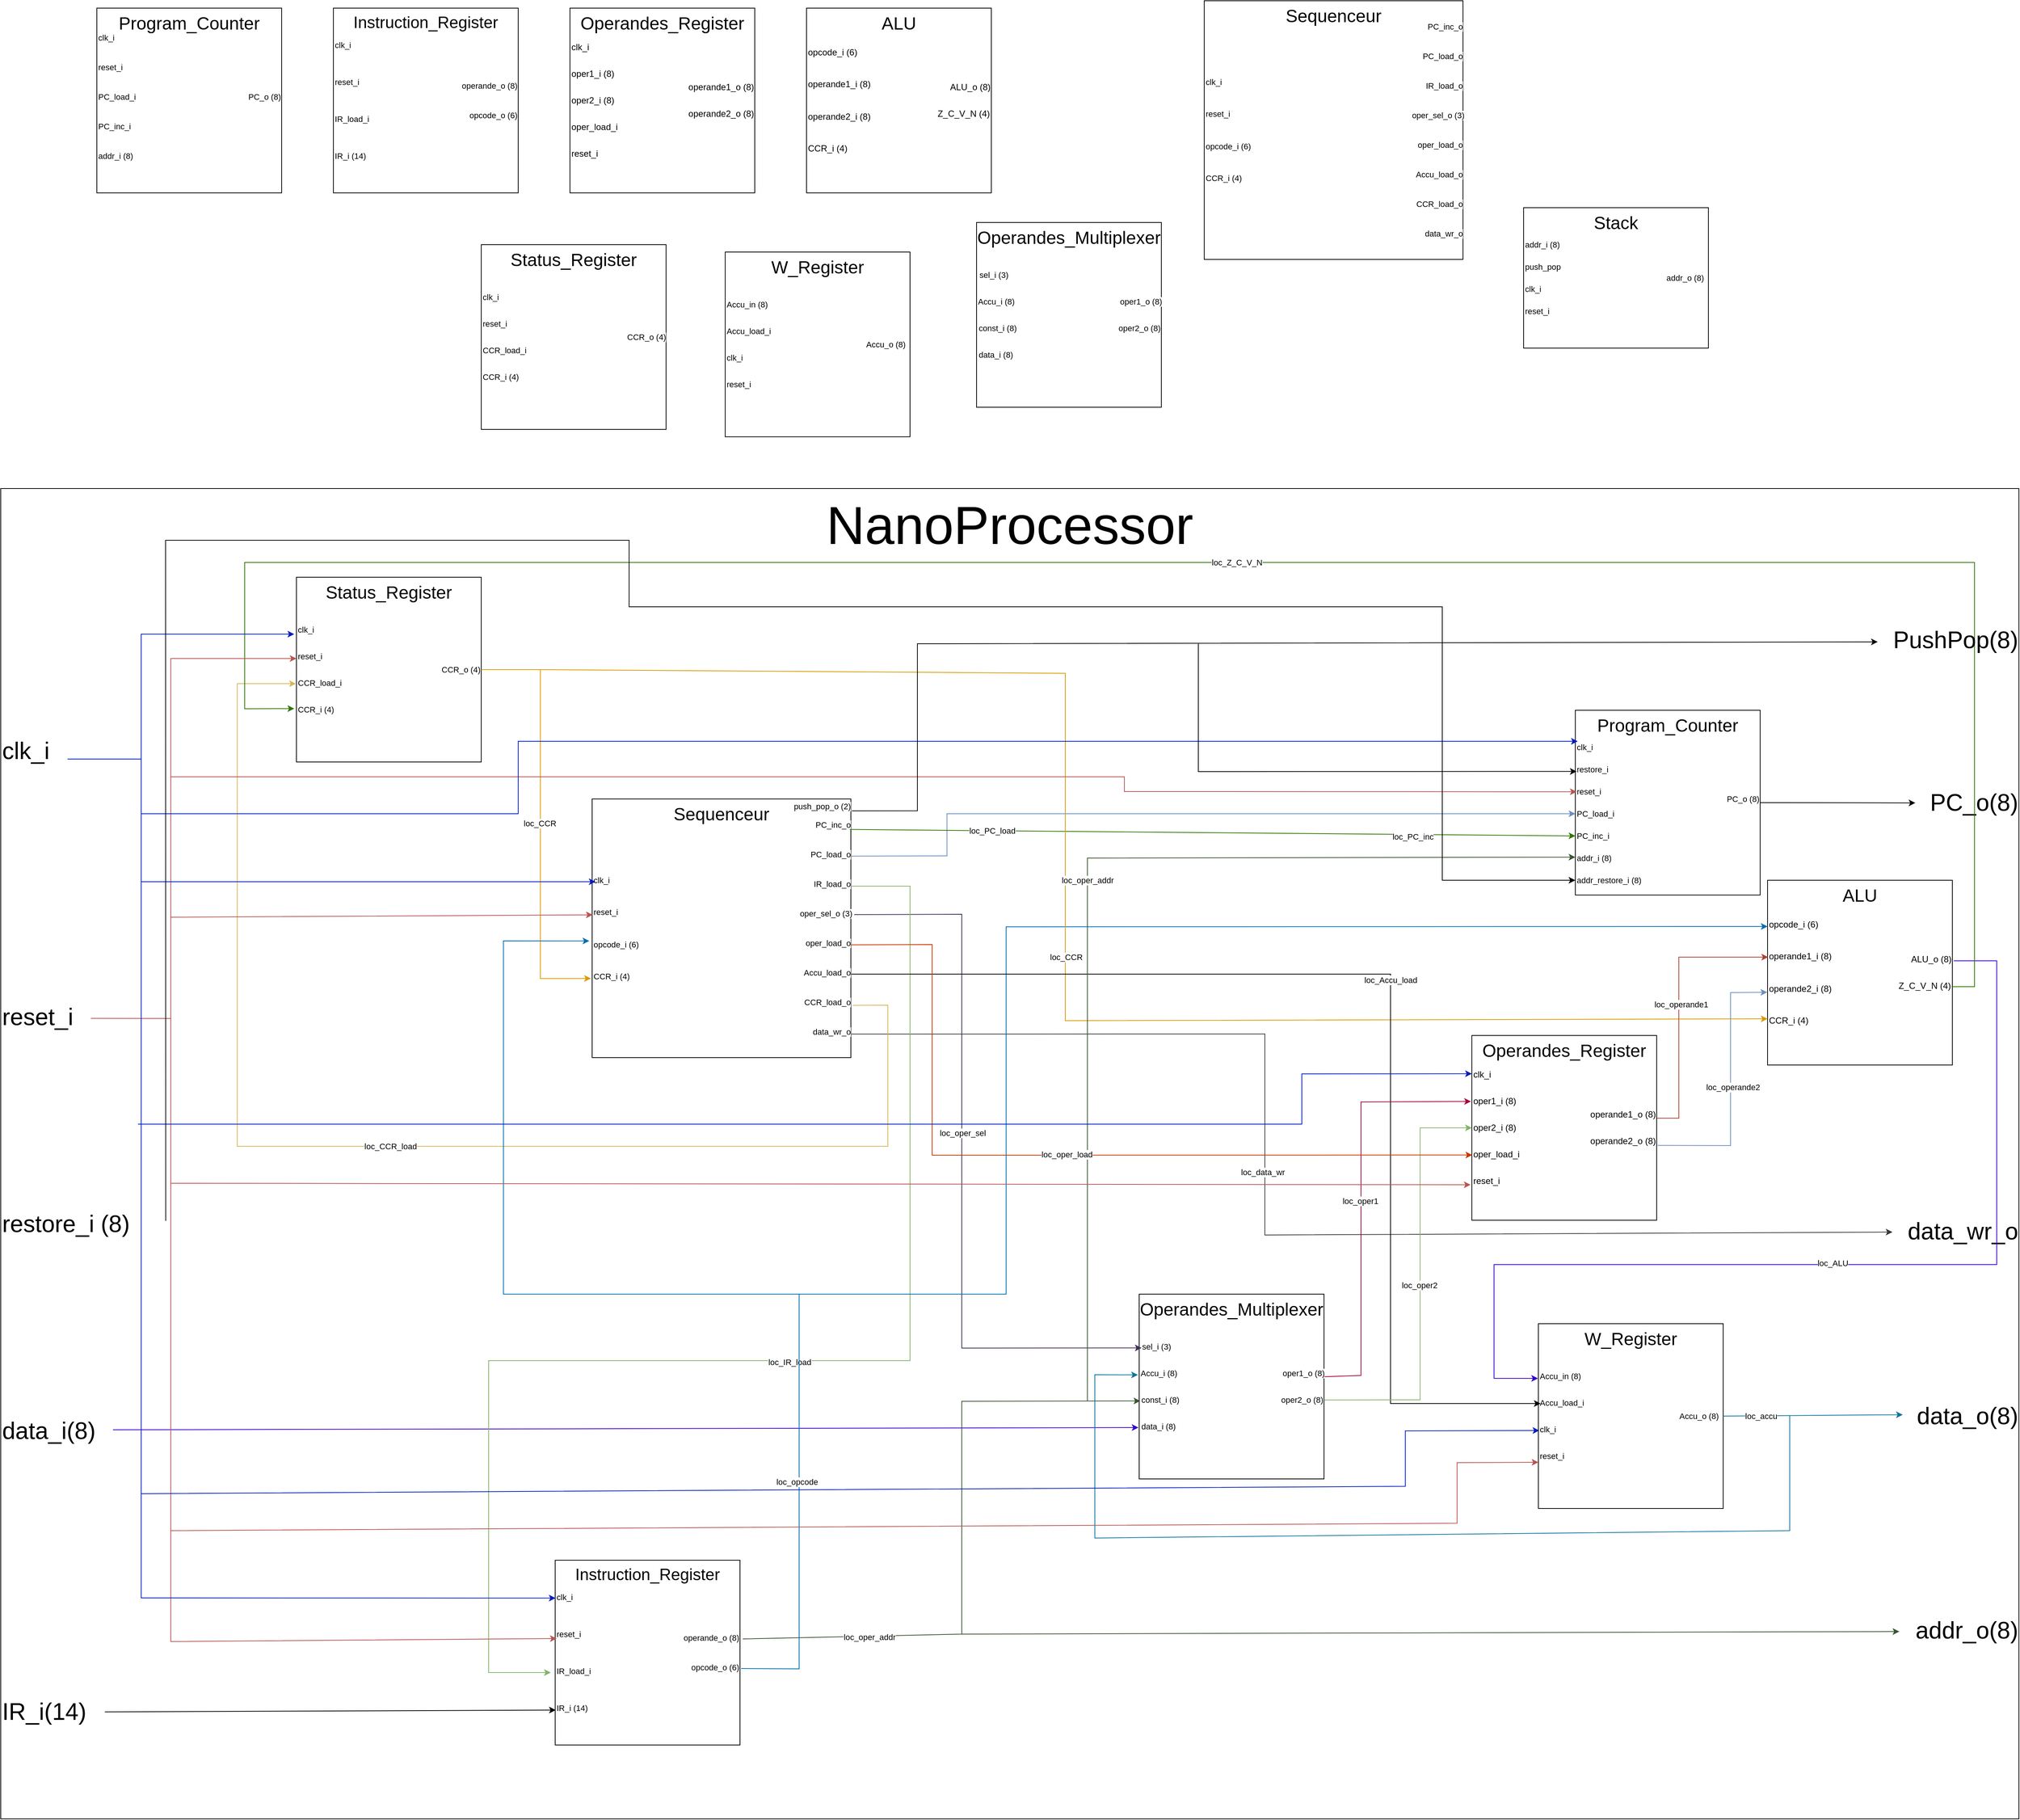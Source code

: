 <mxfile version="24.0.1" type="github">
  <diagram name="Page-1" id="FPIdoWPQeFc5p-aKN6lN">
    <mxGraphModel dx="5900" dy="2088" grid="1" gridSize="10" guides="1" tooltips="1" connect="1" arrows="1" fold="1" page="1" pageScale="1" pageWidth="850" pageHeight="1100" math="0" shadow="0">
      <root>
        <mxCell id="0" />
        <mxCell id="1" parent="0" />
        <mxCell id="pU5N5NDGk-DLxR4kdM4--10" value="" style="group" parent="1" vertex="1" connectable="0">
          <mxGeometry x="-800.002" y="40" width="250" height="250" as="geometry" />
        </mxCell>
        <mxCell id="di7hwIyVcmxTyqmBg4su-2" value="&lt;font style=&quot;font-size: 24px;&quot;&gt;Program_Counter&lt;/font&gt;" style="whiteSpace=wrap;html=1;aspect=fixed;verticalAlign=top;" parent="pU5N5NDGk-DLxR4kdM4--10" vertex="1">
          <mxGeometry x="0.002" width="249.998" height="249.998" as="geometry" />
        </mxCell>
        <mxCell id="pU5N5NDGk-DLxR4kdM4--3" value="clk_i" style="edgeLabel;html=1;align=left;verticalAlign=middle;resizable=0;points=[];" parent="pU5N5NDGk-DLxR4kdM4--10" vertex="1" connectable="0">
          <mxGeometry y="39.52" as="geometry" />
        </mxCell>
        <mxCell id="pU5N5NDGk-DLxR4kdM4--4" value="reset_i" style="edgeLabel;html=1;align=left;verticalAlign=middle;resizable=0;points=[];" parent="pU5N5NDGk-DLxR4kdM4--10" vertex="1" connectable="0">
          <mxGeometry y="79.52" as="geometry" />
        </mxCell>
        <mxCell id="pU5N5NDGk-DLxR4kdM4--5" value="PC_load_i" style="edgeLabel;html=1;align=left;verticalAlign=middle;resizable=0;points=[];" parent="pU5N5NDGk-DLxR4kdM4--10" vertex="1" connectable="0">
          <mxGeometry y="119.52" as="geometry" />
        </mxCell>
        <mxCell id="pU5N5NDGk-DLxR4kdM4--6" value="PC_inc_i" style="edgeLabel;html=1;align=left;verticalAlign=middle;resizable=0;points=[];" parent="pU5N5NDGk-DLxR4kdM4--10" vertex="1" connectable="0">
          <mxGeometry y="159.52" as="geometry" />
        </mxCell>
        <mxCell id="pU5N5NDGk-DLxR4kdM4--7" value="addr_i (8)" style="edgeLabel;html=1;align=left;verticalAlign=middle;resizable=0;points=[];" parent="pU5N5NDGk-DLxR4kdM4--10" vertex="1" connectable="0">
          <mxGeometry y="199.52" as="geometry" />
        </mxCell>
        <mxCell id="pU5N5NDGk-DLxR4kdM4--8" value="PC_o (8)" style="edgeLabel;html=1;align=right;verticalAlign=middle;resizable=0;points=[];" parent="pU5N5NDGk-DLxR4kdM4--10" vertex="1" connectable="0">
          <mxGeometry x="249.998" y="119.52" as="geometry" />
        </mxCell>
        <mxCell id="pU5N5NDGk-DLxR4kdM4--79" value="" style="group" parent="1" vertex="1" connectable="0">
          <mxGeometry x="-480" y="40" width="250" height="250" as="geometry" />
        </mxCell>
        <mxCell id="di7hwIyVcmxTyqmBg4su-104" value="&lt;font style=&quot;font-size: 22px;&quot;&gt;Instruction_Register&lt;/font&gt;" style="rounded=0;whiteSpace=wrap;html=1;verticalAlign=top;" parent="pU5N5NDGk-DLxR4kdM4--79" vertex="1">
          <mxGeometry width="250" height="250" as="geometry" />
        </mxCell>
        <mxCell id="pU5N5NDGk-DLxR4kdM4--29" value="reset_i" style="edgeLabel;html=1;align=left;verticalAlign=middle;resizable=0;points=[];" parent="pU5N5NDGk-DLxR4kdM4--79" vertex="1" connectable="0">
          <mxGeometry x="0.003" y="100" as="geometry" />
        </mxCell>
        <mxCell id="pU5N5NDGk-DLxR4kdM4--30" value="IR_load_i" style="edgeLabel;html=1;align=left;verticalAlign=middle;resizable=0;points=[];" parent="pU5N5NDGk-DLxR4kdM4--79" vertex="1" connectable="0">
          <mxGeometry x="0.003" y="150" as="geometry" />
        </mxCell>
        <mxCell id="pU5N5NDGk-DLxR4kdM4--31" value="IR_i (14)" style="edgeLabel;html=1;align=left;verticalAlign=middle;resizable=0;points=[];" parent="pU5N5NDGk-DLxR4kdM4--79" vertex="1" connectable="0">
          <mxGeometry x="0.003" y="200.0" as="geometry" />
        </mxCell>
        <mxCell id="pU5N5NDGk-DLxR4kdM4--32" value="clk_i" style="edgeLabel;html=1;align=left;verticalAlign=middle;resizable=0;points=[];" parent="pU5N5NDGk-DLxR4kdM4--79" vertex="1" connectable="0">
          <mxGeometry x="0.003" y="50.0" as="geometry" />
        </mxCell>
        <mxCell id="pU5N5NDGk-DLxR4kdM4--33" value="operande_o (8)" style="edgeLabel;html=1;align=right;verticalAlign=middle;resizable=0;points=[];" parent="pU5N5NDGk-DLxR4kdM4--79" vertex="1" connectable="0">
          <mxGeometry x="249.999" y="105.0" as="geometry" />
        </mxCell>
        <mxCell id="pU5N5NDGk-DLxR4kdM4--34" value="opcode_o (6)" style="edgeLabel;html=1;align=right;verticalAlign=middle;resizable=0;points=[];" parent="pU5N5NDGk-DLxR4kdM4--79" vertex="1" connectable="0">
          <mxGeometry x="249.999" y="145.0" as="geometry" />
        </mxCell>
        <mxCell id="pU5N5NDGk-DLxR4kdM4--80" value="" style="group" parent="1" vertex="1" connectable="0">
          <mxGeometry x="-160" y="40" width="250" height="250" as="geometry" />
        </mxCell>
        <mxCell id="9xyX19tClgwM5pYCOrdM-19" value="&lt;font style=&quot;font-size: 24px;&quot;&gt;Operandes_Register&lt;/font&gt;" style="rounded=0;whiteSpace=wrap;html=1;container=0;verticalAlign=top;" parent="pU5N5NDGk-DLxR4kdM4--80" vertex="1">
          <mxGeometry width="250" height="250" as="geometry" />
        </mxCell>
        <mxCell id="pU5N5NDGk-DLxR4kdM4--21" value="clk_i" style="edgeLabel;html=1;align=left;verticalAlign=middle;resizable=0;points=[];container=0;fontSize=12;" parent="pU5N5NDGk-DLxR4kdM4--80" vertex="1" connectable="0">
          <mxGeometry x="0.002" y="53.03" as="geometry" />
        </mxCell>
        <mxCell id="pU5N5NDGk-DLxR4kdM4--22" value="oper1_i (8)" style="edgeLabel;html=1;align=left;verticalAlign=middle;resizable=0;points=[];container=0;fontSize=12;" parent="pU5N5NDGk-DLxR4kdM4--80" vertex="1" connectable="0">
          <mxGeometry x="0.002" y="89" as="geometry" />
        </mxCell>
        <mxCell id="pU5N5NDGk-DLxR4kdM4--23" value="oper2_i (8)" style="edgeLabel;html=1;align=left;verticalAlign=middle;resizable=0;points=[];container=0;fontSize=12;" parent="pU5N5NDGk-DLxR4kdM4--80" vertex="1" connectable="0">
          <mxGeometry x="0.002" y="125" as="geometry" />
        </mxCell>
        <mxCell id="pU5N5NDGk-DLxR4kdM4--24" value="oper_load_i" style="edgeLabel;html=1;align=left;verticalAlign=middle;resizable=0;points=[];container=0;fontSize=12;" parent="pU5N5NDGk-DLxR4kdM4--80" vertex="1" connectable="0">
          <mxGeometry x="0.002" y="161" as="geometry" />
        </mxCell>
        <mxCell id="pU5N5NDGk-DLxR4kdM4--25" value="reset_i" style="edgeLabel;html=1;align=left;verticalAlign=middle;resizable=0;points=[];container=0;fontSize=12;" parent="pU5N5NDGk-DLxR4kdM4--80" vertex="1" connectable="0">
          <mxGeometry x="0.002" y="196.975" as="geometry" />
        </mxCell>
        <mxCell id="pU5N5NDGk-DLxR4kdM4--26" value="operande2_o (8)" style="edgeLabel;html=1;align=right;verticalAlign=middle;resizable=0;points=[];container=0;fontSize=12;" parent="pU5N5NDGk-DLxR4kdM4--80" vertex="1" connectable="0">
          <mxGeometry x="249.996" y="143.046" as="geometry" />
        </mxCell>
        <mxCell id="pU5N5NDGk-DLxR4kdM4--27" value="operande1_o (8)" style="edgeLabel;html=1;align=right;verticalAlign=middle;resizable=0;points=[];container=0;fontSize=12;" parent="pU5N5NDGk-DLxR4kdM4--80" vertex="1" connectable="0">
          <mxGeometry x="249.996" y="106.947" as="geometry" />
        </mxCell>
        <mxCell id="pU5N5NDGk-DLxR4kdM4--81" value="" style="group" parent="1" vertex="1" connectable="0">
          <mxGeometry x="160" y="40" width="250" height="250" as="geometry" />
        </mxCell>
        <mxCell id="9xyX19tClgwM5pYCOrdM-34" value="ALU" style="rounded=0;whiteSpace=wrap;html=1;container=0;verticalAlign=top;fontSize=24;" parent="pU5N5NDGk-DLxR4kdM4--81" vertex="1">
          <mxGeometry x="0.0" width="250.0" height="250" as="geometry" />
        </mxCell>
        <mxCell id="pU5N5NDGk-DLxR4kdM4--36" value="opcode_i (6)" style="edgeLabel;html=1;align=left;verticalAlign=middle;resizable=0;points=[];container=0;fontSize=12;" parent="pU5N5NDGk-DLxR4kdM4--81" vertex="1" connectable="0">
          <mxGeometry y="59.458" as="geometry" />
        </mxCell>
        <mxCell id="pU5N5NDGk-DLxR4kdM4--37" value="operande1_i (8)" style="edgeLabel;html=1;align=left;verticalAlign=middle;resizable=0;points=[];container=0;fontSize=12;" parent="pU5N5NDGk-DLxR4kdM4--81" vertex="1" connectable="0">
          <mxGeometry x="0.002" y="102.46" as="geometry" />
        </mxCell>
        <mxCell id="pU5N5NDGk-DLxR4kdM4--38" value="operande2_i (8)" style="edgeLabel;html=1;align=left;verticalAlign=middle;resizable=0;points=[];container=0;fontSize=12;" parent="pU5N5NDGk-DLxR4kdM4--81" vertex="1" connectable="0">
          <mxGeometry x="0.004" y="146.46" as="geometry" />
        </mxCell>
        <mxCell id="pU5N5NDGk-DLxR4kdM4--39" value="CCR_i (4)" style="edgeLabel;html=1;align=left;verticalAlign=middle;resizable=0;points=[];container=0;fontSize=12;" parent="pU5N5NDGk-DLxR4kdM4--81" vertex="1" connectable="0">
          <mxGeometry x="0.004" y="189.458" as="geometry" />
        </mxCell>
        <mxCell id="pU5N5NDGk-DLxR4kdM4--40" value="ALU_o (8)" style="edgeLabel;html=1;align=right;verticalAlign=middle;resizable=0;points=[];container=0;fontSize=12;" parent="pU5N5NDGk-DLxR4kdM4--81" vertex="1" connectable="0">
          <mxGeometry x="249.996" y="107.14" as="geometry" />
        </mxCell>
        <mxCell id="pU5N5NDGk-DLxR4kdM4--41" value="Z_C_V_N (4)" style="edgeLabel;html=1;align=right;verticalAlign=middle;resizable=0;points=[];container=0;fontSize=12;" parent="pU5N5NDGk-DLxR4kdM4--81" vertex="1" connectable="0">
          <mxGeometry x="248.954" y="142.854" as="geometry" />
        </mxCell>
        <mxCell id="pU5N5NDGk-DLxR4kdM4--82" value="" style="group" parent="1" vertex="1" connectable="0">
          <mxGeometry x="389.998" y="330" width="251.04" height="250" as="geometry" />
        </mxCell>
        <mxCell id="9xyX19tClgwM5pYCOrdM-1" value="Operandes_Multiplexer" style="rounded=0;whiteSpace=wrap;html=1;verticalAlign=top;fontSize=24;" parent="pU5N5NDGk-DLxR4kdM4--82" vertex="1">
          <mxGeometry x="0.002" width="249.996" height="250" as="geometry" />
        </mxCell>
        <mxCell id="pU5N5NDGk-DLxR4kdM4--66" value="sel_i (3)" style="edgeLabel;html=1;align=left;verticalAlign=middle;resizable=0;points=[];" parent="pU5N5NDGk-DLxR4kdM4--82" vertex="1" connectable="0">
          <mxGeometry x="2.293" y="70.877" as="geometry" />
        </mxCell>
        <mxCell id="pU5N5NDGk-DLxR4kdM4--67" value="Accu_i (8)" style="edgeLabel;html=1;align=left;verticalAlign=middle;resizable=0;points=[];" parent="pU5N5NDGk-DLxR4kdM4--82" vertex="1" connectable="0">
          <mxGeometry y="107" as="geometry" />
        </mxCell>
        <mxCell id="pU5N5NDGk-DLxR4kdM4--68" value="const_i&amp;nbsp;(8)" style="edgeLabel;html=1;align=left;verticalAlign=middle;resizable=0;points=[];" parent="pU5N5NDGk-DLxR4kdM4--82" vertex="1" connectable="0">
          <mxGeometry x="1.473" y="143" as="geometry" />
        </mxCell>
        <mxCell id="pU5N5NDGk-DLxR4kdM4--69" value="data_i&amp;nbsp;(8)" style="edgeLabel;html=1;align=left;verticalAlign=middle;resizable=0;points=[];" parent="pU5N5NDGk-DLxR4kdM4--82" vertex="1" connectable="0">
          <mxGeometry x="1.473" y="179.115" as="geometry" />
        </mxCell>
        <mxCell id="pU5N5NDGk-DLxR4kdM4--70" value="oper1_o (8)" style="edgeLabel;html=1;align=right;verticalAlign=middle;resizable=0;points=[];" parent="pU5N5NDGk-DLxR4kdM4--82" vertex="1" connectable="0">
          <mxGeometry x="251.04" y="107.142" as="geometry" />
        </mxCell>
        <mxCell id="pU5N5NDGk-DLxR4kdM4--71" value="oper2_o (8)" style="edgeLabel;html=1;align=right;verticalAlign=middle;resizable=0;points=[];" parent="pU5N5NDGk-DLxR4kdM4--82" vertex="1" connectable="0">
          <mxGeometry x="249.998" y="142.856" as="geometry" />
        </mxCell>
        <mxCell id="pU5N5NDGk-DLxR4kdM4--83" value="" style="group" parent="1" vertex="1" connectable="0">
          <mxGeometry x="49.996" y="370" width="250" height="250" as="geometry" />
        </mxCell>
        <mxCell id="9xyX19tClgwM5pYCOrdM-66" value="W_Register" style="rounded=0;whiteSpace=wrap;html=1;container=0;verticalAlign=top;fontSize=24;" parent="pU5N5NDGk-DLxR4kdM4--83" vertex="1">
          <mxGeometry x="0.004" width="249.996" height="250" as="geometry" />
        </mxCell>
        <mxCell id="pU5N5NDGk-DLxR4kdM4--73" value="Accu_o (8)" style="edgeLabel;html=1;align=right;verticalAlign=middle;resizable=0;points=[];container=0;" parent="pU5N5NDGk-DLxR4kdM4--83" vertex="1" connectable="0">
          <mxGeometry x="244.794" y="124.999" as="geometry" />
        </mxCell>
        <mxCell id="pU5N5NDGk-DLxR4kdM4--74" value="Accu_in (8)" style="edgeLabel;html=1;align=left;verticalAlign=middle;resizable=0;points=[];container=0;" parent="pU5N5NDGk-DLxR4kdM4--83" vertex="1" connectable="0">
          <mxGeometry x="0.004" y="70.886" as="geometry" />
        </mxCell>
        <mxCell id="pU5N5NDGk-DLxR4kdM4--75" value="Accu_load_i" style="edgeLabel;html=1;align=left;verticalAlign=middle;resizable=0;points=[];container=0;" parent="pU5N5NDGk-DLxR4kdM4--83" vertex="1" connectable="0">
          <mxGeometry y="107" as="geometry" />
        </mxCell>
        <mxCell id="pU5N5NDGk-DLxR4kdM4--76" value="clk_i" style="edgeLabel;html=1;align=left;verticalAlign=middle;resizable=0;points=[];container=0;" parent="pU5N5NDGk-DLxR4kdM4--83" vertex="1" connectable="0">
          <mxGeometry x="0.008" y="143" as="geometry" />
        </mxCell>
        <mxCell id="pU5N5NDGk-DLxR4kdM4--77" value="reset_i" style="edgeLabel;html=1;align=left;verticalAlign=middle;resizable=0;points=[];container=0;" parent="pU5N5NDGk-DLxR4kdM4--83" vertex="1" connectable="0">
          <mxGeometry x="0.008" y="179.118" as="geometry" />
        </mxCell>
        <mxCell id="pU5N5NDGk-DLxR4kdM4--84" value="" style="group" parent="1" vertex="1" connectable="0">
          <mxGeometry x="-279.99" y="360" width="249.993" height="250" as="geometry" />
        </mxCell>
        <mxCell id="9xyX19tClgwM5pYCOrdM-53" value="Status_Register" style="rounded=0;whiteSpace=wrap;html=1;container=0;verticalAlign=top;fontSize=24;" parent="pU5N5NDGk-DLxR4kdM4--84" vertex="1">
          <mxGeometry width="249.99" height="250" as="geometry" />
        </mxCell>
        <mxCell id="pU5N5NDGk-DLxR4kdM4--56" value="CCR_o (4)" style="edgeLabel;html=1;align=right;verticalAlign=middle;resizable=0;points=[];container=0;" parent="pU5N5NDGk-DLxR4kdM4--84" vertex="1" connectable="0">
          <mxGeometry x="249.993" y="124.999" as="geometry" />
        </mxCell>
        <mxCell id="pU5N5NDGk-DLxR4kdM4--61" value="clk_i" style="edgeLabel;html=1;align=left;verticalAlign=middle;resizable=0;points=[];container=0;" parent="pU5N5NDGk-DLxR4kdM4--84" vertex="1" connectable="0">
          <mxGeometry x="0.003" y="70.887" as="geometry" />
        </mxCell>
        <mxCell id="pU5N5NDGk-DLxR4kdM4--62" value="reset_i" style="edgeLabel;html=1;align=left;verticalAlign=middle;resizable=0;points=[];container=0;" parent="pU5N5NDGk-DLxR4kdM4--84" vertex="1" connectable="0">
          <mxGeometry x="0.006" y="107" as="geometry" />
        </mxCell>
        <mxCell id="pU5N5NDGk-DLxR4kdM4--63" value="CCR_load_i" style="edgeLabel;html=1;align=left;verticalAlign=middle;resizable=0;points=[];container=0;" parent="pU5N5NDGk-DLxR4kdM4--84" vertex="1" connectable="0">
          <mxGeometry x="0.01" y="143" as="geometry" />
        </mxCell>
        <mxCell id="pU5N5NDGk-DLxR4kdM4--64" value="CCR_i (4)" style="edgeLabel;html=1;align=left;verticalAlign=middle;resizable=0;points=[];container=0;" parent="pU5N5NDGk-DLxR4kdM4--84" vertex="1" connectable="0">
          <mxGeometry x="0.01" y="179.118" as="geometry" />
        </mxCell>
        <mxCell id="pU5N5NDGk-DLxR4kdM4--85" value="" style="group" parent="1" vertex="1" connectable="0">
          <mxGeometry x="697.996" y="30" width="352.005" height="350" as="geometry" />
        </mxCell>
        <mxCell id="di7hwIyVcmxTyqmBg4su-79" value="Sequenceur" style="rounded=0;whiteSpace=wrap;html=1;verticalAlign=top;fontSize=24;" parent="pU5N5NDGk-DLxR4kdM4--85" vertex="1">
          <mxGeometry x="0.004" width="350" height="350" as="geometry" />
        </mxCell>
        <mxCell id="pU5N5NDGk-DLxR4kdM4--43" value="PC_inc_o" style="edgeLabel;html=1;align=right;verticalAlign=middle;resizable=0;points=[];" parent="pU5N5NDGk-DLxR4kdM4--85" vertex="1" connectable="0">
          <mxGeometry x="350.005" y="35" as="geometry" />
        </mxCell>
        <mxCell id="pU5N5NDGk-DLxR4kdM4--44" value="PC_load_o" style="edgeLabel;html=1;align=right;verticalAlign=middle;resizable=0;points=[];" parent="pU5N5NDGk-DLxR4kdM4--85" vertex="1" connectable="0">
          <mxGeometry x="350.005" y="75" as="geometry" />
        </mxCell>
        <mxCell id="pU5N5NDGk-DLxR4kdM4--45" value="IR_load_o" style="edgeLabel;html=1;align=right;verticalAlign=middle;resizable=0;points=[];" parent="pU5N5NDGk-DLxR4kdM4--85" vertex="1" connectable="0">
          <mxGeometry x="350.005" y="115" as="geometry" />
        </mxCell>
        <mxCell id="pU5N5NDGk-DLxR4kdM4--46" value="oper_sel_o (3)" style="edgeLabel;html=1;align=right;verticalAlign=middle;resizable=0;points=[];" parent="pU5N5NDGk-DLxR4kdM4--85" vertex="1" connectable="0">
          <mxGeometry x="352.005" y="155" as="geometry" />
        </mxCell>
        <mxCell id="pU5N5NDGk-DLxR4kdM4--47" value="oper_load_o" style="edgeLabel;html=1;align=right;verticalAlign=middle;resizable=0;points=[];" parent="pU5N5NDGk-DLxR4kdM4--85" vertex="1" connectable="0">
          <mxGeometry x="350.005" y="195" as="geometry" />
        </mxCell>
        <mxCell id="pU5N5NDGk-DLxR4kdM4--48" value="Accu_load_o" style="edgeLabel;html=1;align=right;verticalAlign=middle;resizable=0;points=[];" parent="pU5N5NDGk-DLxR4kdM4--85" vertex="1" connectable="0">
          <mxGeometry x="350.005" y="235" as="geometry" />
        </mxCell>
        <mxCell id="pU5N5NDGk-DLxR4kdM4--49" value="CCR_load_o" style="edgeLabel;html=1;align=right;verticalAlign=middle;resizable=0;points=[];" parent="pU5N5NDGk-DLxR4kdM4--85" vertex="1" connectable="0">
          <mxGeometry x="350.005" y="275" as="geometry" />
        </mxCell>
        <mxCell id="pU5N5NDGk-DLxR4kdM4--50" value="data_wr_o" style="edgeLabel;html=1;align=right;verticalAlign=middle;resizable=0;points=[];" parent="pU5N5NDGk-DLxR4kdM4--85" vertex="1" connectable="0">
          <mxGeometry x="350.005" y="315" as="geometry" />
        </mxCell>
        <mxCell id="pU5N5NDGk-DLxR4kdM4--51" value="reset_i" style="edgeLabel;html=1;align=left;verticalAlign=middle;resizable=0;points=[];" parent="pU5N5NDGk-DLxR4kdM4--85" vertex="1" connectable="0">
          <mxGeometry y="153" as="geometry" />
        </mxCell>
        <mxCell id="pU5N5NDGk-DLxR4kdM4--52" value="CCR_i (4)" style="edgeLabel;html=1;align=left;verticalAlign=middle;resizable=0;points=[];" parent="pU5N5NDGk-DLxR4kdM4--85" vertex="1" connectable="0">
          <mxGeometry y="240.004" as="geometry" />
        </mxCell>
        <mxCell id="pU5N5NDGk-DLxR4kdM4--53" value="clk_i" style="edgeLabel;html=1;align=left;verticalAlign=middle;resizable=0;points=[];" parent="pU5N5NDGk-DLxR4kdM4--85" vertex="1" connectable="0">
          <mxGeometry y="110.004" as="geometry" />
        </mxCell>
        <mxCell id="pU5N5NDGk-DLxR4kdM4--54" value="opcode_i (6)" style="edgeLabel;html=1;align=left;verticalAlign=middle;resizable=0;points=[];" parent="pU5N5NDGk-DLxR4kdM4--85" vertex="1" connectable="0">
          <mxGeometry y="197" as="geometry" />
        </mxCell>
        <mxCell id="0-Zf8QYv5fdY0WKtleOx-1" value="NanoProcessor" style="rounded=0;whiteSpace=wrap;html=1;verticalAlign=top;fontSize=72;" parent="1" vertex="1">
          <mxGeometry x="-930" y="690" width="2730" height="1800" as="geometry" />
        </mxCell>
        <mxCell id="0-Zf8QYv5fdY0WKtleOx-2" value="" style="group" parent="1" vertex="1" connectable="0">
          <mxGeometry x="-130.004" y="1110" width="352.005" height="350" as="geometry" />
        </mxCell>
        <mxCell id="0-Zf8QYv5fdY0WKtleOx-3" value="Sequenceur" style="rounded=0;whiteSpace=wrap;html=1;verticalAlign=top;fontSize=24;" parent="0-Zf8QYv5fdY0WKtleOx-2" vertex="1">
          <mxGeometry x="0.004" width="350" height="350" as="geometry" />
        </mxCell>
        <mxCell id="0-Zf8QYv5fdY0WKtleOx-4" value="PC_inc_o" style="edgeLabel;html=1;align=right;verticalAlign=middle;resizable=0;points=[];" parent="0-Zf8QYv5fdY0WKtleOx-2" vertex="1" connectable="0">
          <mxGeometry x="350.005" y="35" as="geometry" />
        </mxCell>
        <mxCell id="0-Zf8QYv5fdY0WKtleOx-5" value="PC_load_o" style="edgeLabel;html=1;align=right;verticalAlign=middle;resizable=0;points=[];" parent="0-Zf8QYv5fdY0WKtleOx-2" vertex="1" connectable="0">
          <mxGeometry x="350.005" y="75" as="geometry" />
        </mxCell>
        <mxCell id="0-Zf8QYv5fdY0WKtleOx-6" value="IR_load_o" style="edgeLabel;html=1;align=right;verticalAlign=middle;resizable=0;points=[];" parent="0-Zf8QYv5fdY0WKtleOx-2" vertex="1" connectable="0">
          <mxGeometry x="350.005" y="115" as="geometry" />
        </mxCell>
        <mxCell id="0-Zf8QYv5fdY0WKtleOx-7" value="oper_sel_o (3)" style="edgeLabel;html=1;align=right;verticalAlign=middle;resizable=0;points=[];" parent="0-Zf8QYv5fdY0WKtleOx-2" vertex="1" connectable="0">
          <mxGeometry x="352.005" y="155" as="geometry" />
        </mxCell>
        <mxCell id="0-Zf8QYv5fdY0WKtleOx-8" value="oper_load_o" style="edgeLabel;html=1;align=right;verticalAlign=middle;resizable=0;points=[];" parent="0-Zf8QYv5fdY0WKtleOx-2" vertex="1" connectable="0">
          <mxGeometry x="350.005" y="195" as="geometry" />
        </mxCell>
        <mxCell id="0-Zf8QYv5fdY0WKtleOx-9" value="Accu_load_o" style="edgeLabel;html=1;align=right;verticalAlign=middle;resizable=0;points=[];" parent="0-Zf8QYv5fdY0WKtleOx-2" vertex="1" connectable="0">
          <mxGeometry x="350.005" y="235" as="geometry" />
        </mxCell>
        <mxCell id="0-Zf8QYv5fdY0WKtleOx-10" value="CCR_load_o" style="edgeLabel;html=1;align=right;verticalAlign=middle;resizable=0;points=[];" parent="0-Zf8QYv5fdY0WKtleOx-2" vertex="1" connectable="0">
          <mxGeometry x="350.005" y="275" as="geometry" />
        </mxCell>
        <mxCell id="0-Zf8QYv5fdY0WKtleOx-11" value="data_wr_o" style="edgeLabel;html=1;align=right;verticalAlign=middle;resizable=0;points=[];" parent="0-Zf8QYv5fdY0WKtleOx-2" vertex="1" connectable="0">
          <mxGeometry x="350.005" y="315" as="geometry" />
        </mxCell>
        <mxCell id="0-Zf8QYv5fdY0WKtleOx-12" value="reset_i" style="edgeLabel;html=1;align=left;verticalAlign=middle;resizable=0;points=[];" parent="0-Zf8QYv5fdY0WKtleOx-2" vertex="1" connectable="0">
          <mxGeometry y="153" as="geometry" />
        </mxCell>
        <mxCell id="0-Zf8QYv5fdY0WKtleOx-13" value="CCR_i (4)" style="edgeLabel;html=1;align=left;verticalAlign=middle;resizable=0;points=[];" parent="0-Zf8QYv5fdY0WKtleOx-2" vertex="1" connectable="0">
          <mxGeometry y="240.004" as="geometry" />
        </mxCell>
        <mxCell id="0-Zf8QYv5fdY0WKtleOx-14" value="clk_i" style="edgeLabel;html=1;align=left;verticalAlign=middle;resizable=0;points=[];" parent="0-Zf8QYv5fdY0WKtleOx-2" vertex="1" connectable="0">
          <mxGeometry y="110.004" as="geometry" />
        </mxCell>
        <mxCell id="0-Zf8QYv5fdY0WKtleOx-15" value="opcode_i (6)" style="edgeLabel;html=1;align=left;verticalAlign=middle;resizable=0;points=[];" parent="0-Zf8QYv5fdY0WKtleOx-2" vertex="1" connectable="0">
          <mxGeometry y="197" as="geometry" />
        </mxCell>
        <mxCell id="9DxtKg8gXfVsGl6sE2eN-21" value="push_pop_o (2)" style="edgeLabel;html=1;align=right;verticalAlign=middle;resizable=0;points=[];" parent="0-Zf8QYv5fdY0WKtleOx-2" vertex="1" connectable="0">
          <mxGeometry x="350.005" y="10" as="geometry" />
        </mxCell>
        <mxCell id="0-Zf8QYv5fdY0WKtleOx-16" value="" style="group" parent="1" vertex="1" connectable="0">
          <mxGeometry x="-530.0" y="810" width="249.993" height="250" as="geometry" />
        </mxCell>
        <mxCell id="0-Zf8QYv5fdY0WKtleOx-17" value="Status_Register" style="rounded=0;whiteSpace=wrap;html=1;container=0;verticalAlign=top;fontSize=24;" parent="0-Zf8QYv5fdY0WKtleOx-16" vertex="1">
          <mxGeometry width="249.99" height="250" as="geometry" />
        </mxCell>
        <mxCell id="0-Zf8QYv5fdY0WKtleOx-18" value="CCR_o (4)" style="edgeLabel;html=1;align=right;verticalAlign=middle;resizable=0;points=[];container=0;" parent="0-Zf8QYv5fdY0WKtleOx-16" vertex="1" connectable="0">
          <mxGeometry x="249.993" y="124.999" as="geometry" />
        </mxCell>
        <mxCell id="0-Zf8QYv5fdY0WKtleOx-19" value="clk_i" style="edgeLabel;html=1;align=left;verticalAlign=middle;resizable=0;points=[];container=0;" parent="0-Zf8QYv5fdY0WKtleOx-16" vertex="1" connectable="0">
          <mxGeometry x="0.003" y="70.887" as="geometry" />
        </mxCell>
        <mxCell id="0-Zf8QYv5fdY0WKtleOx-20" value="reset_i" style="edgeLabel;html=1;align=left;verticalAlign=middle;resizable=0;points=[];container=0;" parent="0-Zf8QYv5fdY0WKtleOx-16" vertex="1" connectable="0">
          <mxGeometry x="0.006" y="107" as="geometry" />
        </mxCell>
        <mxCell id="0-Zf8QYv5fdY0WKtleOx-21" value="CCR_load_i" style="edgeLabel;html=1;align=left;verticalAlign=middle;resizable=0;points=[];container=0;" parent="0-Zf8QYv5fdY0WKtleOx-16" vertex="1" connectable="0">
          <mxGeometry x="0.01" y="143" as="geometry" />
        </mxCell>
        <mxCell id="0-Zf8QYv5fdY0WKtleOx-22" value="CCR_i (4)" style="edgeLabel;html=1;align=left;verticalAlign=middle;resizable=0;points=[];container=0;" parent="0-Zf8QYv5fdY0WKtleOx-16" vertex="1" connectable="0">
          <mxGeometry x="0.01" y="179.118" as="geometry" />
        </mxCell>
        <mxCell id="0-Zf8QYv5fdY0WKtleOx-23" value="" style="group" parent="1" vertex="1" connectable="0">
          <mxGeometry x="1149.996" y="1820" width="250" height="250" as="geometry" />
        </mxCell>
        <mxCell id="0-Zf8QYv5fdY0WKtleOx-24" value="W_Register" style="rounded=0;whiteSpace=wrap;html=1;container=0;verticalAlign=top;fontSize=24;" parent="0-Zf8QYv5fdY0WKtleOx-23" vertex="1">
          <mxGeometry x="0.004" width="249.996" height="250" as="geometry" />
        </mxCell>
        <mxCell id="0-Zf8QYv5fdY0WKtleOx-25" value="Accu_o (8)" style="edgeLabel;html=1;align=right;verticalAlign=middle;resizable=0;points=[];container=0;" parent="0-Zf8QYv5fdY0WKtleOx-23" vertex="1" connectable="0">
          <mxGeometry x="244.794" y="124.999" as="geometry" />
        </mxCell>
        <mxCell id="0-Zf8QYv5fdY0WKtleOx-26" value="Accu_in (8)" style="edgeLabel;html=1;align=left;verticalAlign=middle;resizable=0;points=[];container=0;" parent="0-Zf8QYv5fdY0WKtleOx-23" vertex="1" connectable="0">
          <mxGeometry x="0.004" y="70.886" as="geometry" />
        </mxCell>
        <mxCell id="0-Zf8QYv5fdY0WKtleOx-27" value="Accu_load_i" style="edgeLabel;html=1;align=left;verticalAlign=middle;resizable=0;points=[];container=0;" parent="0-Zf8QYv5fdY0WKtleOx-23" vertex="1" connectable="0">
          <mxGeometry y="107" as="geometry" />
        </mxCell>
        <mxCell id="0-Zf8QYv5fdY0WKtleOx-28" value="clk_i" style="edgeLabel;html=1;align=left;verticalAlign=middle;resizable=0;points=[];container=0;" parent="0-Zf8QYv5fdY0WKtleOx-23" vertex="1" connectable="0">
          <mxGeometry x="0.008" y="143" as="geometry" />
        </mxCell>
        <mxCell id="0-Zf8QYv5fdY0WKtleOx-29" value="reset_i" style="edgeLabel;html=1;align=left;verticalAlign=middle;resizable=0;points=[];container=0;" parent="0-Zf8QYv5fdY0WKtleOx-23" vertex="1" connectable="0">
          <mxGeometry x="0.008" y="179.118" as="geometry" />
        </mxCell>
        <mxCell id="0-Zf8QYv5fdY0WKtleOx-30" value="" style="group" parent="1" vertex="1" connectable="0">
          <mxGeometry x="1199.998" y="990" width="250" height="250" as="geometry" />
        </mxCell>
        <mxCell id="0-Zf8QYv5fdY0WKtleOx-31" value="&lt;font style=&quot;font-size: 24px;&quot;&gt;Program_Counter&lt;/font&gt;" style="whiteSpace=wrap;html=1;aspect=fixed;verticalAlign=top;" parent="0-Zf8QYv5fdY0WKtleOx-30" vertex="1">
          <mxGeometry x="0.002" width="249.998" height="249.998" as="geometry" />
        </mxCell>
        <mxCell id="0-Zf8QYv5fdY0WKtleOx-32" value="clk_i" style="edgeLabel;html=1;align=left;verticalAlign=middle;resizable=0;points=[];" parent="0-Zf8QYv5fdY0WKtleOx-30" vertex="1" connectable="0">
          <mxGeometry y="50" as="geometry" />
        </mxCell>
        <mxCell id="0-Zf8QYv5fdY0WKtleOx-33" value="reset_i" style="edgeLabel;html=1;align=left;verticalAlign=middle;resizable=0;points=[];" parent="0-Zf8QYv5fdY0WKtleOx-30" vertex="1" connectable="0">
          <mxGeometry y="110" as="geometry" />
        </mxCell>
        <mxCell id="0-Zf8QYv5fdY0WKtleOx-34" value="PC_load_i" style="edgeLabel;html=1;align=left;verticalAlign=middle;resizable=0;points=[];" parent="0-Zf8QYv5fdY0WKtleOx-30" vertex="1" connectable="0">
          <mxGeometry y="140" as="geometry" />
        </mxCell>
        <mxCell id="0-Zf8QYv5fdY0WKtleOx-35" value="PC_inc_i" style="edgeLabel;html=1;align=left;verticalAlign=middle;resizable=0;points=[];" parent="0-Zf8QYv5fdY0WKtleOx-30" vertex="1" connectable="0">
          <mxGeometry y="170" as="geometry" />
        </mxCell>
        <mxCell id="0-Zf8QYv5fdY0WKtleOx-36" value="addr_i (8)" style="edgeLabel;html=1;align=left;verticalAlign=middle;resizable=0;points=[];" parent="0-Zf8QYv5fdY0WKtleOx-30" vertex="1" connectable="0">
          <mxGeometry y="200" as="geometry" />
        </mxCell>
        <mxCell id="0-Zf8QYv5fdY0WKtleOx-37" value="PC_o (8)" style="edgeLabel;html=1;align=right;verticalAlign=middle;resizable=0;points=[];" parent="0-Zf8QYv5fdY0WKtleOx-30" vertex="1" connectable="0">
          <mxGeometry x="249.998" y="119.52" as="geometry" />
        </mxCell>
        <mxCell id="9DxtKg8gXfVsGl6sE2eN-23" value="addr_restore_i (8)" style="edgeLabel;html=1;align=left;verticalAlign=middle;resizable=0;points=[];" parent="0-Zf8QYv5fdY0WKtleOx-30" vertex="1" connectable="0">
          <mxGeometry y="230" as="geometry" />
        </mxCell>
        <mxCell id="9DxtKg8gXfVsGl6sE2eN-27" value="restore_i" style="edgeLabel;html=1;align=left;verticalAlign=middle;resizable=0;points=[];" parent="0-Zf8QYv5fdY0WKtleOx-30" vertex="1" connectable="0">
          <mxGeometry y="80" as="geometry" />
        </mxCell>
        <mxCell id="0-Zf8QYv5fdY0WKtleOx-38" value="" style="group" parent="1" vertex="1" connectable="0">
          <mxGeometry x="-180" y="2140" width="250" height="250" as="geometry" />
        </mxCell>
        <mxCell id="0-Zf8QYv5fdY0WKtleOx-39" value="&lt;font style=&quot;font-size: 22px;&quot;&gt;Instruction_Register&lt;/font&gt;" style="rounded=0;whiteSpace=wrap;html=1;verticalAlign=top;" parent="0-Zf8QYv5fdY0WKtleOx-38" vertex="1">
          <mxGeometry width="250" height="250" as="geometry" />
        </mxCell>
        <mxCell id="0-Zf8QYv5fdY0WKtleOx-40" value="reset_i" style="edgeLabel;html=1;align=left;verticalAlign=middle;resizable=0;points=[];" parent="0-Zf8QYv5fdY0WKtleOx-38" vertex="1" connectable="0">
          <mxGeometry x="0.003" y="100" as="geometry" />
        </mxCell>
        <mxCell id="0-Zf8QYv5fdY0WKtleOx-41" value="IR_load_i" style="edgeLabel;html=1;align=left;verticalAlign=middle;resizable=0;points=[];" parent="0-Zf8QYv5fdY0WKtleOx-38" vertex="1" connectable="0">
          <mxGeometry x="0.003" y="150" as="geometry" />
        </mxCell>
        <mxCell id="0-Zf8QYv5fdY0WKtleOx-42" value="IR_i (14)" style="edgeLabel;html=1;align=left;verticalAlign=middle;resizable=0;points=[];" parent="0-Zf8QYv5fdY0WKtleOx-38" vertex="1" connectable="0">
          <mxGeometry x="0.003" y="200.0" as="geometry" />
        </mxCell>
        <mxCell id="0-Zf8QYv5fdY0WKtleOx-43" value="clk_i" style="edgeLabel;html=1;align=left;verticalAlign=middle;resizable=0;points=[];" parent="0-Zf8QYv5fdY0WKtleOx-38" vertex="1" connectable="0">
          <mxGeometry x="0.003" y="50.0" as="geometry" />
        </mxCell>
        <mxCell id="0-Zf8QYv5fdY0WKtleOx-44" value="operande_o (8)" style="edgeLabel;html=1;align=right;verticalAlign=middle;resizable=0;points=[];" parent="0-Zf8QYv5fdY0WKtleOx-38" vertex="1" connectable="0">
          <mxGeometry x="249.999" y="105.0" as="geometry" />
        </mxCell>
        <mxCell id="0-Zf8QYv5fdY0WKtleOx-45" value="opcode_o (6)" style="edgeLabel;html=1;align=right;verticalAlign=middle;resizable=0;points=[];" parent="0-Zf8QYv5fdY0WKtleOx-38" vertex="1" connectable="0">
          <mxGeometry x="249.999" y="145.0" as="geometry" />
        </mxCell>
        <mxCell id="0-Zf8QYv5fdY0WKtleOx-46" value="" style="group" parent="1" vertex="1" connectable="0">
          <mxGeometry x="1060" y="1430" width="250" height="250" as="geometry" />
        </mxCell>
        <mxCell id="0-Zf8QYv5fdY0WKtleOx-47" value="&lt;font style=&quot;font-size: 24px;&quot;&gt;Operandes_Register&lt;/font&gt;" style="rounded=0;whiteSpace=wrap;html=1;container=0;verticalAlign=top;" parent="0-Zf8QYv5fdY0WKtleOx-46" vertex="1">
          <mxGeometry width="250" height="250" as="geometry" />
        </mxCell>
        <mxCell id="0-Zf8QYv5fdY0WKtleOx-48" value="clk_i" style="edgeLabel;html=1;align=left;verticalAlign=middle;resizable=0;points=[];container=0;fontSize=12;" parent="0-Zf8QYv5fdY0WKtleOx-46" vertex="1" connectable="0">
          <mxGeometry x="0.002" y="53.03" as="geometry" />
        </mxCell>
        <mxCell id="0-Zf8QYv5fdY0WKtleOx-49" value="oper1_i (8)" style="edgeLabel;html=1;align=left;verticalAlign=middle;resizable=0;points=[];container=0;fontSize=12;" parent="0-Zf8QYv5fdY0WKtleOx-46" vertex="1" connectable="0">
          <mxGeometry x="0.002" y="89" as="geometry" />
        </mxCell>
        <mxCell id="0-Zf8QYv5fdY0WKtleOx-50" value="oper2_i (8)" style="edgeLabel;html=1;align=left;verticalAlign=middle;resizable=0;points=[];container=0;fontSize=12;" parent="0-Zf8QYv5fdY0WKtleOx-46" vertex="1" connectable="0">
          <mxGeometry x="0.002" y="125" as="geometry" />
        </mxCell>
        <mxCell id="0-Zf8QYv5fdY0WKtleOx-51" value="oper_load_i" style="edgeLabel;html=1;align=left;verticalAlign=middle;resizable=0;points=[];container=0;fontSize=12;" parent="0-Zf8QYv5fdY0WKtleOx-46" vertex="1" connectable="0">
          <mxGeometry x="0.002" y="161" as="geometry" />
        </mxCell>
        <mxCell id="0-Zf8QYv5fdY0WKtleOx-52" value="reset_i" style="edgeLabel;html=1;align=left;verticalAlign=middle;resizable=0;points=[];container=0;fontSize=12;" parent="0-Zf8QYv5fdY0WKtleOx-46" vertex="1" connectable="0">
          <mxGeometry x="0.002" y="196.975" as="geometry" />
        </mxCell>
        <mxCell id="0-Zf8QYv5fdY0WKtleOx-53" value="operande2_o (8)" style="edgeLabel;html=1;align=right;verticalAlign=middle;resizable=0;points=[];container=0;fontSize=12;" parent="0-Zf8QYv5fdY0WKtleOx-46" vertex="1" connectable="0">
          <mxGeometry x="249.996" y="143.046" as="geometry" />
        </mxCell>
        <mxCell id="0-Zf8QYv5fdY0WKtleOx-54" value="operande1_o (8)" style="edgeLabel;html=1;align=right;verticalAlign=middle;resizable=0;points=[];container=0;fontSize=12;" parent="0-Zf8QYv5fdY0WKtleOx-46" vertex="1" connectable="0">
          <mxGeometry x="249.996" y="106.947" as="geometry" />
        </mxCell>
        <mxCell id="0-Zf8QYv5fdY0WKtleOx-55" value="&lt;div style=&quot;font-size: 32px;&quot; align=&quot;left&quot;&gt;&lt;font style=&quot;font-size: 32px;&quot;&gt;clk_i&lt;/font&gt;&lt;/div&gt;" style="text;html=1;align=left;verticalAlign=middle;resizable=0;points=[];autosize=1;strokeColor=none;fillColor=none;" parent="1" vertex="1">
          <mxGeometry x="-930" y="1020" width="90" height="50" as="geometry" />
        </mxCell>
        <mxCell id="0-Zf8QYv5fdY0WKtleOx-63" value="" style="group" parent="1" vertex="1" connectable="0">
          <mxGeometry x="1460" y="1220" width="250" height="250" as="geometry" />
        </mxCell>
        <mxCell id="0-Zf8QYv5fdY0WKtleOx-64" value="ALU" style="rounded=0;whiteSpace=wrap;html=1;container=0;verticalAlign=top;fontSize=24;" parent="0-Zf8QYv5fdY0WKtleOx-63" vertex="1">
          <mxGeometry x="0.0" width="250.0" height="250" as="geometry" />
        </mxCell>
        <mxCell id="0-Zf8QYv5fdY0WKtleOx-65" value="opcode_i (6)" style="edgeLabel;html=1;align=left;verticalAlign=middle;resizable=0;points=[];container=0;fontSize=12;" parent="0-Zf8QYv5fdY0WKtleOx-63" vertex="1" connectable="0">
          <mxGeometry y="59.458" as="geometry" />
        </mxCell>
        <mxCell id="0-Zf8QYv5fdY0WKtleOx-66" value="operande1_i (8)" style="edgeLabel;html=1;align=left;verticalAlign=middle;resizable=0;points=[];container=0;fontSize=12;" parent="0-Zf8QYv5fdY0WKtleOx-63" vertex="1" connectable="0">
          <mxGeometry x="0.002" y="102.46" as="geometry" />
        </mxCell>
        <mxCell id="0-Zf8QYv5fdY0WKtleOx-67" value="operande2_i (8)" style="edgeLabel;html=1;align=left;verticalAlign=middle;resizable=0;points=[];container=0;fontSize=12;" parent="0-Zf8QYv5fdY0WKtleOx-63" vertex="1" connectable="0">
          <mxGeometry x="0.004" y="146.46" as="geometry" />
        </mxCell>
        <mxCell id="0-Zf8QYv5fdY0WKtleOx-68" value="CCR_i (4)" style="edgeLabel;html=1;align=left;verticalAlign=middle;resizable=0;points=[];container=0;fontSize=12;" parent="0-Zf8QYv5fdY0WKtleOx-63" vertex="1" connectable="0">
          <mxGeometry x="0.004" y="189.458" as="geometry" />
        </mxCell>
        <mxCell id="0-Zf8QYv5fdY0WKtleOx-69" value="ALU_o (8)" style="edgeLabel;html=1;align=right;verticalAlign=middle;resizable=0;points=[];container=0;fontSize=12;" parent="0-Zf8QYv5fdY0WKtleOx-63" vertex="1" connectable="0">
          <mxGeometry x="249.996" y="107.14" as="geometry" />
        </mxCell>
        <mxCell id="0-Zf8QYv5fdY0WKtleOx-70" value="Z_C_V_N (4)" style="edgeLabel;html=1;align=right;verticalAlign=middle;resizable=0;points=[];container=0;fontSize=12;" parent="0-Zf8QYv5fdY0WKtleOx-63" vertex="1" connectable="0">
          <mxGeometry x="248.954" y="142.854" as="geometry" />
        </mxCell>
        <mxCell id="0-Zf8QYv5fdY0WKtleOx-71" value="" style="group" parent="1" vertex="1" connectable="0">
          <mxGeometry x="609.998" y="1780" width="251.04" height="250" as="geometry" />
        </mxCell>
        <mxCell id="0-Zf8QYv5fdY0WKtleOx-72" value="Operandes_Multiplexer" style="rounded=0;whiteSpace=wrap;html=1;verticalAlign=top;fontSize=24;" parent="0-Zf8QYv5fdY0WKtleOx-71" vertex="1">
          <mxGeometry x="0.002" width="249.996" height="250" as="geometry" />
        </mxCell>
        <mxCell id="0-Zf8QYv5fdY0WKtleOx-73" value="sel_i (3)" style="edgeLabel;html=1;align=left;verticalAlign=middle;resizable=0;points=[];" parent="0-Zf8QYv5fdY0WKtleOx-71" vertex="1" connectable="0">
          <mxGeometry x="2.293" y="70.877" as="geometry" />
        </mxCell>
        <mxCell id="0-Zf8QYv5fdY0WKtleOx-74" value="Accu_i (8)" style="edgeLabel;html=1;align=left;verticalAlign=middle;resizable=0;points=[];" parent="0-Zf8QYv5fdY0WKtleOx-71" vertex="1" connectable="0">
          <mxGeometry y="107" as="geometry" />
        </mxCell>
        <mxCell id="0-Zf8QYv5fdY0WKtleOx-75" value="const_i&amp;nbsp;(8)" style="edgeLabel;html=1;align=left;verticalAlign=middle;resizable=0;points=[];" parent="0-Zf8QYv5fdY0WKtleOx-71" vertex="1" connectable="0">
          <mxGeometry x="1.473" y="143" as="geometry" />
        </mxCell>
        <mxCell id="0-Zf8QYv5fdY0WKtleOx-76" value="data_i&amp;nbsp;(8)" style="edgeLabel;html=1;align=left;verticalAlign=middle;resizable=0;points=[];" parent="0-Zf8QYv5fdY0WKtleOx-71" vertex="1" connectable="0">
          <mxGeometry x="1.473" y="179.115" as="geometry" />
        </mxCell>
        <mxCell id="0-Zf8QYv5fdY0WKtleOx-77" value="oper1_o (8)" style="edgeLabel;html=1;align=right;verticalAlign=middle;resizable=0;points=[];" parent="0-Zf8QYv5fdY0WKtleOx-71" vertex="1" connectable="0">
          <mxGeometry x="251.04" y="107.142" as="geometry" />
        </mxCell>
        <mxCell id="0-Zf8QYv5fdY0WKtleOx-78" value="oper2_o (8)" style="edgeLabel;html=1;align=right;verticalAlign=middle;resizable=0;points=[];" parent="0-Zf8QYv5fdY0WKtleOx-71" vertex="1" connectable="0">
          <mxGeometry x="249.998" y="142.856" as="geometry" />
        </mxCell>
        <mxCell id="0-Zf8QYv5fdY0WKtleOx-79" value="&lt;div&gt;PC_o(8)&lt;/div&gt;" style="text;html=1;align=right;verticalAlign=middle;resizable=0;points=[];autosize=1;strokeColor=none;fillColor=none;fontSize=32;" parent="1" vertex="1">
          <mxGeometry x="1660" y="1090" width="140" height="50" as="geometry" />
        </mxCell>
        <mxCell id="0-Zf8QYv5fdY0WKtleOx-80" value="" style="endArrow=classic;html=1;rounded=0;exitX=1;exitY=0.5;exitDx=0;exitDy=0;entryX=0;entryY=0.507;entryDx=0;entryDy=0;entryPerimeter=0;" parent="1" source="0-Zf8QYv5fdY0WKtleOx-31" target="0-Zf8QYv5fdY0WKtleOx-79" edge="1">
          <mxGeometry width="50" height="50" relative="1" as="geometry">
            <mxPoint x="920" y="1770" as="sourcePoint" />
            <mxPoint x="970" y="1720" as="targetPoint" />
          </mxGeometry>
        </mxCell>
        <mxCell id="0-Zf8QYv5fdY0WKtleOx-81" value="&lt;font style=&quot;font-size: 32px;&quot;&gt;reset_i&lt;/font&gt;" style="text;html=1;align=left;verticalAlign=middle;resizable=0;points=[];autosize=1;strokeColor=none;fillColor=none;" parent="1" vertex="1">
          <mxGeometry x="-930" y="1380" width="120" height="50" as="geometry" />
        </mxCell>
        <mxCell id="0-Zf8QYv5fdY0WKtleOx-88" value="&lt;font style=&quot;font-size: 32px;&quot;&gt;IR_i(14)&lt;/font&gt;" style="text;html=1;align=left;verticalAlign=middle;resizable=0;points=[];autosize=1;strokeColor=none;fillColor=none;" parent="1" vertex="1">
          <mxGeometry x="-930" y="2320" width="140" height="50" as="geometry" />
        </mxCell>
        <mxCell id="0-Zf8QYv5fdY0WKtleOx-89" value="" style="endArrow=classic;html=1;rounded=0;exitX=1.006;exitY=0.505;exitDx=0;exitDy=0;exitPerimeter=0;entryX=0.003;entryY=0.811;entryDx=0;entryDy=0;entryPerimeter=0;" parent="1" source="0-Zf8QYv5fdY0WKtleOx-88" target="0-Zf8QYv5fdY0WKtleOx-39" edge="1">
          <mxGeometry width="50" height="50" relative="1" as="geometry">
            <mxPoint x="-550" y="1960" as="sourcePoint" />
            <mxPoint x="-500" y="1910" as="targetPoint" />
          </mxGeometry>
        </mxCell>
        <mxCell id="0-Zf8QYv5fdY0WKtleOx-90" value="&lt;div&gt;addr_o(8)&lt;/div&gt;" style="text;html=1;align=right;verticalAlign=middle;resizable=0;points=[];autosize=1;strokeColor=none;fillColor=none;fontSize=32;" parent="1" vertex="1">
          <mxGeometry x="1640" y="2210" width="160" height="50" as="geometry" />
        </mxCell>
        <mxCell id="0-Zf8QYv5fdY0WKtleOx-91" value="&lt;font style=&quot;font-size: 32px;&quot;&gt;data_i(8)&lt;/font&gt;" style="text;html=1;align=left;verticalAlign=middle;resizable=0;points=[];autosize=1;strokeColor=none;fillColor=none;" parent="1" vertex="1">
          <mxGeometry x="-930" y="1940" width="150" height="50" as="geometry" />
        </mxCell>
        <mxCell id="0-Zf8QYv5fdY0WKtleOx-92" value="" style="endArrow=classic;html=1;rounded=0;exitX=1.012;exitY=0.471;exitDx=0;exitDy=0;exitPerimeter=0;entryX=-0.004;entryY=0.722;entryDx=0;entryDy=0;entryPerimeter=0;fillColor=#6a00ff;strokeColor=#3700CC;" parent="1" source="0-Zf8QYv5fdY0WKtleOx-91" target="0-Zf8QYv5fdY0WKtleOx-72" edge="1">
          <mxGeometry width="50" height="50" relative="1" as="geometry">
            <mxPoint x="-630" y="2010" as="sourcePoint" />
            <mxPoint x="-580" y="1960" as="targetPoint" />
          </mxGeometry>
        </mxCell>
        <mxCell id="0-Zf8QYv5fdY0WKtleOx-93" value="data_o(8)" style="text;html=1;align=right;verticalAlign=middle;resizable=0;points=[];autosize=1;strokeColor=none;fillColor=none;fontSize=32;" parent="1" vertex="1">
          <mxGeometry x="1640" y="1920" width="160" height="50" as="geometry" />
        </mxCell>
        <mxCell id="0-Zf8QYv5fdY0WKtleOx-94" value="data_wr_o" style="text;html=1;align=right;verticalAlign=middle;resizable=0;points=[];autosize=1;strokeColor=none;fillColor=none;fontSize=32;" parent="1" vertex="1">
          <mxGeometry x="1630" y="1670" width="170" height="50" as="geometry" />
        </mxCell>
        <mxCell id="0-Zf8QYv5fdY0WKtleOx-95" value="" style="endArrow=classic;html=1;rounded=0;exitX=1;exitY=0.909;exitDx=0;exitDy=0;exitPerimeter=0;entryX=-0.006;entryY=0.52;entryDx=0;entryDy=0;entryPerimeter=0;fillColor=#ffff88;strokeColor=#36393d;" parent="1" source="0-Zf8QYv5fdY0WKtleOx-3" target="0-Zf8QYv5fdY0WKtleOx-94" edge="1">
          <mxGeometry width="50" height="50" relative="1" as="geometry">
            <mxPoint x="790" y="2170" as="sourcePoint" />
            <mxPoint x="840" y="2120" as="targetPoint" />
            <Array as="points">
              <mxPoint x="780" y="1428" />
              <mxPoint x="780" y="1700" />
            </Array>
          </mxGeometry>
        </mxCell>
        <mxCell id="0-Zf8QYv5fdY0WKtleOx-96" value="loc_data_wr" style="edgeLabel;html=1;align=center;verticalAlign=middle;resizable=0;points=[];" parent="0-Zf8QYv5fdY0WKtleOx-95" vertex="1" connectable="0">
          <mxGeometry x="-0.111" y="-3" relative="1" as="geometry">
            <mxPoint as="offset" />
          </mxGeometry>
        </mxCell>
        <mxCell id="0-Zf8QYv5fdY0WKtleOx-97" value="loc_CCR_load" style="endArrow=classic;html=1;rounded=0;entryX=-0.003;entryY=0.576;entryDx=0;entryDy=0;entryPerimeter=0;exitX=1.007;exitY=0.798;exitDx=0;exitDy=0;exitPerimeter=0;fillColor=#fff2cc;strokeColor=#d6b656;" parent="1" source="0-Zf8QYv5fdY0WKtleOx-3" target="0-Zf8QYv5fdY0WKtleOx-17" edge="1">
          <mxGeometry width="50" height="50" relative="1" as="geometry">
            <mxPoint y="1190" as="sourcePoint" />
            <mxPoint x="50" y="1140" as="targetPoint" />
            <Array as="points">
              <mxPoint x="270" y="1389" />
              <mxPoint x="270" y="1580" />
              <mxPoint x="-610" y="1580" />
              <mxPoint x="-610" y="954" />
            </Array>
          </mxGeometry>
        </mxCell>
        <mxCell id="0-Zf8QYv5fdY0WKtleOx-98" value="" style="endArrow=classic;html=1;rounded=0;entryX=0.013;entryY=0.291;entryDx=0;entryDy=0;entryPerimeter=0;exitX=1.013;exitY=0.447;exitDx=0;exitDy=0;exitPerimeter=0;fillColor=#76608a;strokeColor=#432D57;" parent="1" source="0-Zf8QYv5fdY0WKtleOx-3" target="0-Zf8QYv5fdY0WKtleOx-72" edge="1">
          <mxGeometry width="50" height="50" relative="1" as="geometry">
            <mxPoint x="-640" y="2200" as="sourcePoint" />
            <mxPoint x="-590" y="2150" as="targetPoint" />
            <Array as="points">
              <mxPoint x="370" y="1266" />
              <mxPoint x="370" y="1853" />
            </Array>
          </mxGeometry>
        </mxCell>
        <mxCell id="0-Zf8QYv5fdY0WKtleOx-143" value="loc_oper_sel" style="edgeLabel;html=1;align=center;verticalAlign=middle;resizable=0;points=[];" parent="0-Zf8QYv5fdY0WKtleOx-98" vertex="1" connectable="0">
          <mxGeometry x="-0.095" y="1" relative="1" as="geometry">
            <mxPoint as="offset" />
          </mxGeometry>
        </mxCell>
        <mxCell id="0-Zf8QYv5fdY0WKtleOx-99" value="" style="endArrow=classic;html=1;rounded=0;exitX=1.008;exitY=0.436;exitDx=0;exitDy=0;exitPerimeter=0;entryX=-0.002;entryY=0.296;entryDx=0;entryDy=0;entryPerimeter=0;fillColor=#6a00ff;strokeColor=#3700CC;" parent="1" source="0-Zf8QYv5fdY0WKtleOx-64" target="0-Zf8QYv5fdY0WKtleOx-24" edge="1">
          <mxGeometry width="50" height="50" relative="1" as="geometry">
            <mxPoint x="580" y="1220" as="sourcePoint" />
            <mxPoint x="630" y="1170" as="targetPoint" />
            <Array as="points">
              <mxPoint x="1770" y="1329" />
              <mxPoint x="1770" y="1580" />
              <mxPoint x="1770" y="1740" />
              <mxPoint x="1530" y="1740" />
              <mxPoint x="1090" y="1740" />
              <mxPoint x="1090" y="1894" />
            </Array>
          </mxGeometry>
        </mxCell>
        <mxCell id="0-Zf8QYv5fdY0WKtleOx-102" value="loc_ALU" style="edgeLabel;html=1;align=center;verticalAlign=middle;resizable=0;points=[];" parent="0-Zf8QYv5fdY0WKtleOx-99" vertex="1" connectable="0">
          <mxGeometry x="0.014" y="-2" relative="1" as="geometry">
            <mxPoint as="offset" />
          </mxGeometry>
        </mxCell>
        <mxCell id="0-Zf8QYv5fdY0WKtleOx-100" value="" style="endArrow=classic;html=1;rounded=0;exitX=0.999;exitY=0.221;exitDx=0;exitDy=0;exitPerimeter=0;fillColor=#dae8fc;strokeColor=#6c8ebf;gradientColor=#7ea6e0;" parent="1" source="0-Zf8QYv5fdY0WKtleOx-3" edge="1">
          <mxGeometry width="50" height="50" relative="1" as="geometry">
            <mxPoint x="340" y="1590" as="sourcePoint" />
            <mxPoint x="1200" y="1130" as="targetPoint" />
            <Array as="points">
              <mxPoint x="350" y="1187" />
              <mxPoint x="350" y="1130" />
            </Array>
          </mxGeometry>
        </mxCell>
        <mxCell id="0-Zf8QYv5fdY0WKtleOx-103" value="" style="endArrow=classic;html=1;rounded=0;exitX=0.996;exitY=0.118;exitDx=0;exitDy=0;exitPerimeter=0;fillColor=#60a917;strokeColor=#2D7600;" parent="1" source="0-Zf8QYv5fdY0WKtleOx-3" edge="1">
          <mxGeometry width="50" height="50" relative="1" as="geometry">
            <mxPoint x="290" y="1570" as="sourcePoint" />
            <mxPoint x="1200" y="1160" as="targetPoint" />
          </mxGeometry>
        </mxCell>
        <mxCell id="0-Zf8QYv5fdY0WKtleOx-104" value="loc_PC_inc" style="edgeLabel;html=1;align=center;verticalAlign=middle;resizable=0;points=[];" parent="0-Zf8QYv5fdY0WKtleOx-103" vertex="1" connectable="0">
          <mxGeometry x="0.552" y="-3" relative="1" as="geometry">
            <mxPoint as="offset" />
          </mxGeometry>
        </mxCell>
        <mxCell id="0-Zf8QYv5fdY0WKtleOx-105" value="loc_PC_load" style="edgeLabel;html=1;align=center;verticalAlign=middle;resizable=0;points=[];" parent="0-Zf8QYv5fdY0WKtleOx-103" vertex="1" connectable="0">
          <mxGeometry x="-0.609" relative="1" as="geometry">
            <mxPoint as="offset" />
          </mxGeometry>
        </mxCell>
        <mxCell id="0-Zf8QYv5fdY0WKtleOx-106" value="" style="endArrow=classic;html=1;rounded=0;exitX=1.003;exitY=0.337;exitDx=0;exitDy=0;exitPerimeter=0;entryX=-0.024;entryY=0.608;entryDx=0;entryDy=0;entryPerimeter=0;fillColor=#d5e8d4;strokeColor=#82b366;" parent="1" source="0-Zf8QYv5fdY0WKtleOx-3" target="0-Zf8QYv5fdY0WKtleOx-39" edge="1">
          <mxGeometry width="50" height="50" relative="1" as="geometry">
            <mxPoint x="340" y="1700" as="sourcePoint" />
            <mxPoint x="390" y="1650" as="targetPoint" />
            <Array as="points">
              <mxPoint x="300" y="1228" />
              <mxPoint x="300" y="1870" />
              <mxPoint x="-270" y="1870" />
              <mxPoint x="-270" y="2292" />
            </Array>
          </mxGeometry>
        </mxCell>
        <mxCell id="0-Zf8QYv5fdY0WKtleOx-107" value="loc_IR_load" style="edgeLabel;html=1;align=center;verticalAlign=middle;resizable=0;points=[];" parent="0-Zf8QYv5fdY0WKtleOx-106" vertex="1" connectable="0">
          <mxGeometry x="-0.016" y="1" relative="1" as="geometry">
            <mxPoint y="1" as="offset" />
          </mxGeometry>
        </mxCell>
        <mxCell id="0-Zf8QYv5fdY0WKtleOx-108" value="" style="endArrow=classic;html=1;rounded=0;entryX=0;entryY=0.25;entryDx=0;entryDy=0;fillColor=#1ba1e2;strokeColor=#006EAF;" parent="1" target="0-Zf8QYv5fdY0WKtleOx-64" edge="1">
          <mxGeometry width="50" height="50" relative="1" as="geometry">
            <mxPoint x="150" y="1780" as="sourcePoint" />
            <mxPoint x="300" y="2050" as="targetPoint" />
            <Array as="points">
              <mxPoint x="430" y="1780" />
              <mxPoint x="430" y="1283" />
            </Array>
          </mxGeometry>
        </mxCell>
        <mxCell id="0-Zf8QYv5fdY0WKtleOx-110" value="" style="endArrow=classic;html=1;rounded=0;entryX=0;entryY=0.75;entryDx=0;entryDy=0;fillColor=#ffe6cc;strokeColor=#d79b00;" parent="1" target="0-Zf8QYv5fdY0WKtleOx-64" edge="1">
          <mxGeometry width="50" height="50" relative="1" as="geometry">
            <mxPoint x="-200" y="935" as="sourcePoint" />
            <mxPoint x="60" y="1750" as="targetPoint" />
            <Array as="points">
              <mxPoint x="510" y="940" />
              <mxPoint x="510" y="1410" />
            </Array>
          </mxGeometry>
        </mxCell>
        <mxCell id="0-Zf8QYv5fdY0WKtleOx-111" value="loc_CCR" style="edgeLabel;html=1;align=center;verticalAlign=middle;resizable=0;points=[];" parent="0-Zf8QYv5fdY0WKtleOx-110" vertex="1" connectable="0">
          <mxGeometry x="0.027" y="1" relative="1" as="geometry">
            <mxPoint as="offset" />
          </mxGeometry>
        </mxCell>
        <mxCell id="0-Zf8QYv5fdY0WKtleOx-112" value="" style="endArrow=classic;html=1;rounded=0;entryX=0.012;entryY=0.432;entryDx=0;entryDy=0;entryPerimeter=0;exitX=1.002;exitY=0.677;exitDx=0;exitDy=0;exitPerimeter=0;" parent="1" source="0-Zf8QYv5fdY0WKtleOx-3" target="0-Zf8QYv5fdY0WKtleOx-24" edge="1">
          <mxGeometry width="50" height="50" relative="1" as="geometry">
            <mxPoint x="-150" y="1700" as="sourcePoint" />
            <mxPoint x="360" y="1140" as="targetPoint" />
            <Array as="points">
              <mxPoint x="950" y="1347" />
              <mxPoint x="950" y="1928" />
            </Array>
          </mxGeometry>
        </mxCell>
        <mxCell id="0-Zf8QYv5fdY0WKtleOx-113" value="loc_Accu_load" style="edgeLabel;html=1;align=center;verticalAlign=middle;resizable=0;points=[];" parent="0-Zf8QYv5fdY0WKtleOx-112" vertex="1" connectable="0">
          <mxGeometry x="-0.026" relative="1" as="geometry">
            <mxPoint as="offset" />
          </mxGeometry>
        </mxCell>
        <mxCell id="0-Zf8QYv5fdY0WKtleOx-114" value="" style="endArrow=classic;html=1;rounded=0;entryX=-0.011;entryY=0.53;entryDx=0;entryDy=0;entryPerimeter=0;fillColor=#6d8764;strokeColor=#3A5431;" parent="1" target="0-Zf8QYv5fdY0WKtleOx-90" edge="1">
          <mxGeometry width="50" height="50" relative="1" as="geometry">
            <mxPoint x="370" y="2240" as="sourcePoint" />
            <mxPoint x="860" y="1790" as="targetPoint" />
          </mxGeometry>
        </mxCell>
        <mxCell id="0-Zf8QYv5fdY0WKtleOx-116" value="" style="endArrow=classic;html=1;rounded=0;entryX=0;entryY=0.795;entryDx=0;entryDy=0;entryPerimeter=0;fillColor=#6d8764;strokeColor=#3A5431;" parent="1" target="0-Zf8QYv5fdY0WKtleOx-31" edge="1">
          <mxGeometry width="50" height="50" relative="1" as="geometry">
            <mxPoint x="540" y="1925" as="sourcePoint" />
            <mxPoint x="830" y="1710" as="targetPoint" />
            <Array as="points">
              <mxPoint x="540" y="1190" />
            </Array>
          </mxGeometry>
        </mxCell>
        <mxCell id="0-Zf8QYv5fdY0WKtleOx-117" value="loc_oper_addr" style="edgeLabel;html=1;align=center;verticalAlign=middle;resizable=0;points=[];" parent="0-Zf8QYv5fdY0WKtleOx-116" vertex="1" connectable="0">
          <mxGeometry x="0.011" relative="1" as="geometry">
            <mxPoint as="offset" />
          </mxGeometry>
        </mxCell>
        <mxCell id="0-Zf8QYv5fdY0WKtleOx-118" value="" style="endArrow=classic;html=1;rounded=0;entryX=0.006;entryY=0.578;entryDx=0;entryDy=0;entryPerimeter=0;exitX=1.015;exitY=0.426;exitDx=0;exitDy=0;exitPerimeter=0;fillColor=#6d8764;strokeColor=#3A5431;" parent="1" source="0-Zf8QYv5fdY0WKtleOx-39" target="0-Zf8QYv5fdY0WKtleOx-72" edge="1">
          <mxGeometry width="50" height="50" relative="1" as="geometry">
            <mxPoint x="81" y="2107" as="sourcePoint" />
            <mxPoint x="1118" y="1737" as="targetPoint" />
            <Array as="points">
              <mxPoint x="370" y="2240" />
              <mxPoint x="370" y="1925" />
            </Array>
          </mxGeometry>
        </mxCell>
        <mxCell id="0-Zf8QYv5fdY0WKtleOx-141" value="loc_oper_addr" style="edgeLabel;html=1;align=center;verticalAlign=middle;resizable=0;points=[];" parent="0-Zf8QYv5fdY0WKtleOx-118" vertex="1" connectable="0">
          <mxGeometry x="-0.598" y="-1" relative="1" as="geometry">
            <mxPoint as="offset" />
          </mxGeometry>
        </mxCell>
        <mxCell id="0-Zf8QYv5fdY0WKtleOx-120" value="" style="endArrow=classic;html=1;rounded=0;entryX=0.018;entryY=0.463;entryDx=0;entryDy=0;entryPerimeter=0;exitX=1;exitY=0.5;exitDx=0;exitDy=0;fillColor=#b1ddf0;strokeColor=#10739e;" parent="1" source="0-Zf8QYv5fdY0WKtleOx-24" target="0-Zf8QYv5fdY0WKtleOx-93" edge="1">
          <mxGeometry width="50" height="50" relative="1" as="geometry">
            <mxPoint x="940" y="1930" as="sourcePoint" />
            <mxPoint x="990" y="1880" as="targetPoint" />
          </mxGeometry>
        </mxCell>
        <mxCell id="0-Zf8QYv5fdY0WKtleOx-121" value="loc_accu" style="edgeLabel;html=1;align=center;verticalAlign=middle;resizable=0;points=[];" parent="0-Zf8QYv5fdY0WKtleOx-120" vertex="1" connectable="0">
          <mxGeometry x="0.0" y="-2" relative="1" as="geometry">
            <mxPoint x="-71" y="-1" as="offset" />
          </mxGeometry>
        </mxCell>
        <mxCell id="0-Zf8QYv5fdY0WKtleOx-122" value="" style="endArrow=classic;html=1;rounded=0;entryX=-0.007;entryY=0.437;entryDx=0;entryDy=0;entryPerimeter=0;fillColor=#b1ddf0;strokeColor=#10739e;" parent="1" target="0-Zf8QYv5fdY0WKtleOx-72" edge="1">
          <mxGeometry width="50" height="50" relative="1" as="geometry">
            <mxPoint x="1490" y="1944" as="sourcePoint" />
            <mxPoint x="1123" y="1863" as="targetPoint" />
            <Array as="points">
              <mxPoint x="1490" y="2100" />
              <mxPoint x="550" y="2110" />
              <mxPoint x="550" y="1889" />
            </Array>
          </mxGeometry>
        </mxCell>
        <mxCell id="0-Zf8QYv5fdY0WKtleOx-124" value="" style="endArrow=classic;html=1;rounded=0;entryX=-0.005;entryY=0.694;entryDx=0;entryDy=0;entryPerimeter=0;exitX=1;exitY=0.5;exitDx=0;exitDy=0;fillColor=#ffe6cc;strokeColor=#d79b00;" parent="1" source="0-Zf8QYv5fdY0WKtleOx-17" target="0-Zf8QYv5fdY0WKtleOx-3" edge="1">
          <mxGeometry width="50" height="50" relative="1" as="geometry">
            <mxPoint x="770" y="1530" as="sourcePoint" />
            <mxPoint x="820" y="1480" as="targetPoint" />
            <Array as="points">
              <mxPoint x="-200" y="935" />
              <mxPoint x="-200" y="1353" />
            </Array>
          </mxGeometry>
        </mxCell>
        <mxCell id="0-Zf8QYv5fdY0WKtleOx-125" value="loc_CCR" style="edgeLabel;html=1;align=center;verticalAlign=middle;resizable=0;points=[];" parent="0-Zf8QYv5fdY0WKtleOx-124" vertex="1" connectable="0">
          <mxGeometry x="0.016" y="-1" relative="1" as="geometry">
            <mxPoint as="offset" />
          </mxGeometry>
        </mxCell>
        <mxCell id="0-Zf8QYv5fdY0WKtleOx-126" value="" style="endArrow=classic;html=1;rounded=0;exitX=0.996;exitY=0.576;exitDx=0;exitDy=0;exitPerimeter=0;entryX=-0.012;entryY=0.711;entryDx=0;entryDy=0;entryPerimeter=0;fillColor=#60a917;strokeColor=#2D7600;" parent="1" source="0-Zf8QYv5fdY0WKtleOx-64" target="0-Zf8QYv5fdY0WKtleOx-17" edge="1">
          <mxGeometry width="50" height="50" relative="1" as="geometry">
            <mxPoint x="670" y="1340" as="sourcePoint" />
            <mxPoint x="720" y="1290" as="targetPoint" />
            <Array as="points">
              <mxPoint x="1740" y="1364" />
              <mxPoint x="1740" y="790" />
              <mxPoint x="-600" y="790" />
              <mxPoint x="-600" y="988" />
            </Array>
          </mxGeometry>
        </mxCell>
        <mxCell id="0-Zf8QYv5fdY0WKtleOx-127" value="loc_Z_C_V_N" style="edgeLabel;html=1;align=center;verticalAlign=middle;resizable=0;points=[];" parent="0-Zf8QYv5fdY0WKtleOx-126" vertex="1" connectable="0">
          <mxGeometry x="-0.001" relative="1" as="geometry">
            <mxPoint as="offset" />
          </mxGeometry>
        </mxCell>
        <mxCell id="0-Zf8QYv5fdY0WKtleOx-128" value="" style="endArrow=classic;html=1;rounded=0;exitX=1.001;exitY=0.573;exitDx=0;exitDy=0;exitPerimeter=0;entryX=0;entryY=0.5;entryDx=0;entryDy=0;fillColor=#d5e8d4;strokeColor=#82b366;" parent="1" source="0-Zf8QYv5fdY0WKtleOx-72" target="0-Zf8QYv5fdY0WKtleOx-47" edge="1">
          <mxGeometry width="50" height="50" relative="1" as="geometry">
            <mxPoint x="1180" y="2330" as="sourcePoint" />
            <mxPoint x="1230" y="2280" as="targetPoint" />
            <Array as="points">
              <mxPoint x="990" y="1923" />
              <mxPoint x="990" y="1555" />
            </Array>
          </mxGeometry>
        </mxCell>
        <mxCell id="0-Zf8QYv5fdY0WKtleOx-129" value="loc_oper2" style="edgeLabel;html=1;align=center;verticalAlign=middle;resizable=0;points=[];" parent="0-Zf8QYv5fdY0WKtleOx-128" vertex="1" connectable="0">
          <mxGeometry x="0.005" y="1" relative="1" as="geometry">
            <mxPoint as="offset" />
          </mxGeometry>
        </mxCell>
        <mxCell id="0-Zf8QYv5fdY0WKtleOx-130" value="" style="endArrow=classic;html=1;rounded=0;exitX=1.002;exitY=0.447;exitDx=0;exitDy=0;exitPerimeter=0;entryX=-0.005;entryY=0.357;entryDx=0;entryDy=0;entryPerimeter=0;fillColor=#d80073;strokeColor=#A50040;movable=1;resizable=1;rotatable=1;deletable=1;editable=1;locked=0;connectable=1;startSize=3;" parent="1" source="0-Zf8QYv5fdY0WKtleOx-72" target="0-Zf8QYv5fdY0WKtleOx-47" edge="1">
          <mxGeometry width="50" height="50" relative="1" as="geometry">
            <mxPoint x="1110" y="2223" as="sourcePoint" />
            <mxPoint x="1330" y="1485" as="targetPoint" />
            <Array as="points">
              <mxPoint x="910" y="1890" />
              <mxPoint x="910" y="1520" />
            </Array>
          </mxGeometry>
        </mxCell>
        <mxCell id="0-Zf8QYv5fdY0WKtleOx-131" value="loc_oper1" style="edgeLabel;html=1;align=center;verticalAlign=middle;resizable=0;points=[];" parent="0-Zf8QYv5fdY0WKtleOx-130" vertex="1" connectable="0">
          <mxGeometry x="0.005" y="1" relative="1" as="geometry">
            <mxPoint as="offset" />
          </mxGeometry>
        </mxCell>
        <mxCell id="0-Zf8QYv5fdY0WKtleOx-132" value="" style="endArrow=classic;html=1;rounded=0;exitX=1.001;exitY=0.448;exitDx=0;exitDy=0;exitPerimeter=0;entryX=0.003;entryY=0.416;entryDx=0;entryDy=0;entryPerimeter=0;fillColor=#fad9d5;strokeColor=#ae4132;" parent="1" source="0-Zf8QYv5fdY0WKtleOx-47" target="0-Zf8QYv5fdY0WKtleOx-64" edge="1">
          <mxGeometry width="50" height="50" relative="1" as="geometry">
            <mxPoint x="1640" y="1470" as="sourcePoint" />
            <mxPoint x="1690" y="1420" as="targetPoint" />
            <Array as="points">
              <mxPoint x="1340" y="1542" />
              <mxPoint x="1340" y="1324" />
            </Array>
          </mxGeometry>
        </mxCell>
        <mxCell id="0-Zf8QYv5fdY0WKtleOx-133" value="loc_operande1" style="edgeLabel;html=1;align=center;verticalAlign=middle;resizable=0;points=[];" parent="0-Zf8QYv5fdY0WKtleOx-132" vertex="1" connectable="0">
          <mxGeometry x="0.002" y="-3" relative="1" as="geometry">
            <mxPoint as="offset" />
          </mxGeometry>
        </mxCell>
        <mxCell id="0-Zf8QYv5fdY0WKtleOx-134" value="" style="endArrow=classic;html=1;rounded=0;exitX=1.005;exitY=0.595;exitDx=0;exitDy=0;exitPerimeter=0;entryX=-0.002;entryY=0.606;entryDx=0;entryDy=0;entryPerimeter=0;fillColor=#dae8fc;gradientColor=#7ea6e0;strokeColor=#6c8ebf;" parent="1" source="0-Zf8QYv5fdY0WKtleOx-47" target="0-Zf8QYv5fdY0WKtleOx-64" edge="1">
          <mxGeometry width="50" height="50" relative="1" as="geometry">
            <mxPoint x="1580" y="1472" as="sourcePoint" />
            <mxPoint x="1810" y="1424" as="targetPoint" />
            <Array as="points">
              <mxPoint x="1410" y="1579" />
              <mxPoint x="1410" y="1372" />
            </Array>
          </mxGeometry>
        </mxCell>
        <mxCell id="0-Zf8QYv5fdY0WKtleOx-135" value="loc_operande2" style="edgeLabel;html=1;align=center;verticalAlign=middle;resizable=0;points=[];" parent="0-Zf8QYv5fdY0WKtleOx-134" vertex="1" connectable="0">
          <mxGeometry x="0.002" y="-3" relative="1" as="geometry">
            <mxPoint as="offset" />
          </mxGeometry>
        </mxCell>
        <mxCell id="0-Zf8QYv5fdY0WKtleOx-136" value="" style="endArrow=classic;html=1;rounded=0;entryX=0.002;entryY=0.647;entryDx=0;entryDy=0;entryPerimeter=0;exitX=1.001;exitY=0.564;exitDx=0;exitDy=0;exitPerimeter=0;fillColor=#fa6800;strokeColor=#C73500;" parent="1" source="0-Zf8QYv5fdY0WKtleOx-3" target="0-Zf8QYv5fdY0WKtleOx-47" edge="1">
          <mxGeometry width="50" height="50" relative="1" as="geometry">
            <mxPoint x="230" y="1690" as="sourcePoint" />
            <mxPoint x="1010" y="1490" as="targetPoint" />
            <Array as="points">
              <mxPoint x="330" y="1307" />
              <mxPoint x="330" y="1592" />
            </Array>
          </mxGeometry>
        </mxCell>
        <mxCell id="0-Zf8QYv5fdY0WKtleOx-137" value="loc_oper_load" style="edgeLabel;html=1;align=center;verticalAlign=middle;resizable=0;points=[];" parent="0-Zf8QYv5fdY0WKtleOx-136" vertex="1" connectable="0">
          <mxGeometry x="0.025" y="1" relative="1" as="geometry">
            <mxPoint as="offset" />
          </mxGeometry>
        </mxCell>
        <mxCell id="0-Zf8QYv5fdY0WKtleOx-138" value="" style="endArrow=classic;html=1;rounded=0;exitX=1.006;exitY=0.586;exitDx=0;exitDy=0;exitPerimeter=0;entryX=-0.011;entryY=0.549;entryDx=0;entryDy=0;entryPerimeter=0;fillColor=#1ba1e2;strokeColor=#006EAF;" parent="1" source="0-Zf8QYv5fdY0WKtleOx-39" target="0-Zf8QYv5fdY0WKtleOx-3" edge="1">
          <mxGeometry width="50" height="50" relative="1" as="geometry">
            <mxPoint x="530" y="2287" as="sourcePoint" />
            <mxPoint x="1490" y="1343" as="targetPoint" />
            <Array as="points">
              <mxPoint x="150" y="2287" />
              <mxPoint x="150" y="1780" />
              <mxPoint x="-250" y="1780" />
              <mxPoint x="-250" y="1302" />
            </Array>
          </mxGeometry>
        </mxCell>
        <mxCell id="0-Zf8QYv5fdY0WKtleOx-142" value="loc_opcode" style="edgeLabel;html=1;align=center;verticalAlign=middle;resizable=0;points=[];" parent="0-Zf8QYv5fdY0WKtleOx-138" vertex="1" connectable="0">
          <mxGeometry x="-0.58" y="3" relative="1" as="geometry">
            <mxPoint as="offset" />
          </mxGeometry>
        </mxCell>
        <mxCell id="0-Zf8QYv5fdY0WKtleOx-144" value="" style="endArrow=classic;html=1;rounded=0;entryX=0.002;entryY=0.448;entryDx=0;entryDy=0;entryPerimeter=0;exitX=1.016;exitY=0.538;exitDx=0;exitDy=0;exitPerimeter=0;fillColor=#f8cecc;gradientColor=#ea6b66;strokeColor=#b85450;" parent="1" source="0-Zf8QYv5fdY0WKtleOx-81" target="0-Zf8QYv5fdY0WKtleOx-3" edge="1">
          <mxGeometry width="50" height="50" relative="1" as="geometry">
            <mxPoint x="-690" y="1350" as="sourcePoint" />
            <mxPoint x="-640" y="1300" as="targetPoint" />
            <Array as="points">
              <mxPoint x="-700" y="1407" />
              <mxPoint x="-700" y="1270" />
            </Array>
          </mxGeometry>
        </mxCell>
        <mxCell id="0-Zf8QYv5fdY0WKtleOx-146" value="" style="endArrow=classic;html=1;rounded=0;fillColor=#f8cecc;gradientColor=#ea6b66;strokeColor=#b85450;" parent="1" edge="1">
          <mxGeometry width="50" height="50" relative="1" as="geometry">
            <mxPoint x="-700" y="1270" as="sourcePoint" />
            <mxPoint x="-530" y="920" as="targetPoint" />
            <Array as="points">
              <mxPoint x="-700" y="920" />
            </Array>
          </mxGeometry>
        </mxCell>
        <mxCell id="0-Zf8QYv5fdY0WKtleOx-147" value="" style="endArrow=classic;html=1;rounded=0;entryX=0.008;entryY=0.424;entryDx=0;entryDy=0;entryPerimeter=0;fillColor=#f8cecc;gradientColor=#ea6b66;strokeColor=#b85450;" parent="1" target="0-Zf8QYv5fdY0WKtleOx-39" edge="1">
          <mxGeometry width="50" height="50" relative="1" as="geometry">
            <mxPoint x="-700" y="1390" as="sourcePoint" />
            <mxPoint x="-580" y="1730" as="targetPoint" />
            <Array as="points">
              <mxPoint x="-700" y="2250" />
            </Array>
          </mxGeometry>
        </mxCell>
        <mxCell id="0-Zf8QYv5fdY0WKtleOx-148" value="" style="endArrow=classic;html=1;rounded=0;entryX=-0.007;entryY=0.808;entryDx=0;entryDy=0;entryPerimeter=0;fillColor=#f8cecc;gradientColor=#ea6b66;strokeColor=#b85450;" parent="1" target="0-Zf8QYv5fdY0WKtleOx-47" edge="1">
          <mxGeometry width="50" height="50" relative="1" as="geometry">
            <mxPoint x="-700" y="1630" as="sourcePoint" />
            <mxPoint x="-420" y="1710" as="targetPoint" />
          </mxGeometry>
        </mxCell>
        <mxCell id="0-Zf8QYv5fdY0WKtleOx-149" value="" style="endArrow=classic;html=1;rounded=0;entryX=0.007;entryY=0.441;entryDx=0;entryDy=0;entryPerimeter=0;fillColor=#f8cecc;gradientColor=#ea6b66;strokeColor=#b85450;" parent="1" target="0-Zf8QYv5fdY0WKtleOx-31" edge="1">
          <mxGeometry width="50" height="50" relative="1" as="geometry">
            <mxPoint x="-700" y="1080" as="sourcePoint" />
            <mxPoint x="-360" y="1120" as="targetPoint" />
            <Array as="points">
              <mxPoint x="590" y="1080" />
              <mxPoint x="590" y="1100" />
            </Array>
          </mxGeometry>
        </mxCell>
        <mxCell id="0-Zf8QYv5fdY0WKtleOx-150" value="" style="endArrow=classic;html=1;rounded=0;entryX=0;entryY=0.75;entryDx=0;entryDy=0;fillColor=#f8cecc;gradientColor=#ea6b66;strokeColor=#b85450;" parent="1" target="0-Zf8QYv5fdY0WKtleOx-24" edge="1">
          <mxGeometry width="50" height="50" relative="1" as="geometry">
            <mxPoint x="-700" y="2100" as="sourcePoint" />
            <mxPoint x="-30" y="2070" as="targetPoint" />
            <Array as="points">
              <mxPoint x="1040" y="2090" />
              <mxPoint x="1040" y="2008" />
            </Array>
          </mxGeometry>
        </mxCell>
        <mxCell id="0-Zf8QYv5fdY0WKtleOx-151" value="" style="endArrow=classic;html=1;rounded=0;exitX=1.004;exitY=0.72;exitDx=0;exitDy=0;exitPerimeter=0;entryX=-0.012;entryY=0.308;entryDx=0;entryDy=0;entryPerimeter=0;fillColor=#0050ef;strokeColor=#001DBC;" parent="1" source="0-Zf8QYv5fdY0WKtleOx-55" target="0-Zf8QYv5fdY0WKtleOx-17" edge="1">
          <mxGeometry width="50" height="50" relative="1" as="geometry">
            <mxPoint x="-750" y="960" as="sourcePoint" />
            <mxPoint x="-700" y="910" as="targetPoint" />
            <Array as="points">
              <mxPoint x="-740" y="1056" />
              <mxPoint x="-740" y="887" />
            </Array>
          </mxGeometry>
        </mxCell>
        <mxCell id="0-Zf8QYv5fdY0WKtleOx-152" value="" style="endArrow=classic;html=1;rounded=0;entryX=0.002;entryY=0.205;entryDx=0;entryDy=0;entryPerimeter=0;fillColor=#0050ef;strokeColor=#001DBC;" parent="1" target="0-Zf8QYv5fdY0WKtleOx-39" edge="1">
          <mxGeometry width="50" height="50" relative="1" as="geometry">
            <mxPoint x="-740" y="1050" as="sourcePoint" />
            <mxPoint x="-730" y="1180" as="targetPoint" />
            <Array as="points">
              <mxPoint x="-740" y="2191" />
            </Array>
          </mxGeometry>
        </mxCell>
        <mxCell id="0-Zf8QYv5fdY0WKtleOx-153" value="" style="endArrow=classic;html=1;rounded=0;entryX=0.005;entryY=0.578;entryDx=0;entryDy=0;entryPerimeter=0;fillColor=#0050ef;strokeColor=#001DBC;" parent="1" target="0-Zf8QYv5fdY0WKtleOx-24" edge="1">
          <mxGeometry width="50" height="50" relative="1" as="geometry">
            <mxPoint x="-740" y="2050" as="sourcePoint" />
            <mxPoint x="960" y="2130" as="targetPoint" />
            <Array as="points">
              <mxPoint x="970" y="2040" />
              <mxPoint x="970" y="1965" />
            </Array>
          </mxGeometry>
        </mxCell>
        <mxCell id="0-Zf8QYv5fdY0WKtleOx-154" value="" style="endArrow=classic;html=1;rounded=0;entryX=0;entryY=0.207;entryDx=0;entryDy=0;entryPerimeter=0;fillColor=#0050ef;strokeColor=#001DBC;" parent="1" target="0-Zf8QYv5fdY0WKtleOx-47" edge="1">
          <mxGeometry width="50" height="50" relative="1" as="geometry">
            <mxPoint x="-744.286" y="1550" as="sourcePoint" />
            <mxPoint x="730" y="1470" as="targetPoint" />
            <Array as="points">
              <mxPoint x="830" y="1550" />
              <mxPoint x="830" y="1482" />
            </Array>
          </mxGeometry>
        </mxCell>
        <mxCell id="0-Zf8QYv5fdY0WKtleOx-155" value="" style="endArrow=classic;html=1;rounded=0;entryX=0.013;entryY=0.32;entryDx=0;entryDy=0;entryPerimeter=0;fillColor=#0050ef;strokeColor=#001DBC;" parent="1" target="0-Zf8QYv5fdY0WKtleOx-3" edge="1">
          <mxGeometry width="50" height="50" relative="1" as="geometry">
            <mxPoint x="-740" y="1222" as="sourcePoint" />
            <mxPoint x="-330" y="1190" as="targetPoint" />
          </mxGeometry>
        </mxCell>
        <mxCell id="0-Zf8QYv5fdY0WKtleOx-156" value="" style="endArrow=classic;html=1;rounded=0;entryX=0.013;entryY=0.168;entryDx=0;entryDy=0;entryPerimeter=0;fillColor=#0050ef;strokeColor=#001DBC;" parent="1" target="0-Zf8QYv5fdY0WKtleOx-31" edge="1">
          <mxGeometry width="50" height="50" relative="1" as="geometry">
            <mxPoint x="-740" y="1130" as="sourcePoint" />
            <mxPoint x="290" y="1000" as="targetPoint" />
            <Array as="points">
              <mxPoint x="-230" y="1130" />
              <mxPoint x="-230" y="1032" />
            </Array>
          </mxGeometry>
        </mxCell>
        <mxCell id="9DxtKg8gXfVsGl6sE2eN-11" value="" style="group" parent="1" vertex="1" connectable="0">
          <mxGeometry x="1130" y="310" width="250" height="190" as="geometry" />
        </mxCell>
        <mxCell id="9DxtKg8gXfVsGl6sE2eN-12" value="Stack" style="rounded=0;whiteSpace=wrap;html=1;container=0;verticalAlign=top;fontSize=24;" parent="9DxtKg8gXfVsGl6sE2eN-11" vertex="1">
          <mxGeometry x="0.004" width="249.996" height="190" as="geometry" />
        </mxCell>
        <mxCell id="9DxtKg8gXfVsGl6sE2eN-13" value="&lt;div&gt;addr_o (8)&lt;/div&gt;" style="edgeLabel;html=1;align=right;verticalAlign=middle;resizable=0;points=[];container=0;" parent="9DxtKg8gXfVsGl6sE2eN-11" vertex="1" connectable="0">
          <mxGeometry x="244.794" y="94.999" as="geometry" />
        </mxCell>
        <mxCell id="9DxtKg8gXfVsGl6sE2eN-14" value="addr_i (8)" style="edgeLabel;html=1;align=left;verticalAlign=middle;resizable=0;points=[];container=0;" parent="9DxtKg8gXfVsGl6sE2eN-11" vertex="1" connectable="0">
          <mxGeometry x="0.008" y="50.003" as="geometry" />
        </mxCell>
        <mxCell id="9DxtKg8gXfVsGl6sE2eN-15" value="push_pop" style="edgeLabel;html=1;align=left;verticalAlign=middle;resizable=0;points=[];container=0;" parent="9DxtKg8gXfVsGl6sE2eN-11" vertex="1" connectable="0">
          <mxGeometry y="80" as="geometry" />
        </mxCell>
        <mxCell id="9DxtKg8gXfVsGl6sE2eN-16" value="clk_i" style="edgeLabel;html=1;align=left;verticalAlign=middle;resizable=0;points=[];container=0;" parent="9DxtKg8gXfVsGl6sE2eN-11" vertex="1" connectable="0">
          <mxGeometry x="0.008" y="110" as="geometry" />
        </mxCell>
        <mxCell id="9DxtKg8gXfVsGl6sE2eN-17" value="reset_i" style="edgeLabel;html=1;align=left;verticalAlign=middle;resizable=0;points=[];container=0;" parent="9DxtKg8gXfVsGl6sE2eN-11" vertex="1" connectable="0">
          <mxGeometry x="0.008" y="140" as="geometry" />
        </mxCell>
        <mxCell id="9DxtKg8gXfVsGl6sE2eN-22" value="" style="endArrow=classic;html=1;rounded=0;exitX=1.004;exitY=0.046;exitDx=0;exitDy=0;exitPerimeter=0;entryX=-0.005;entryY=0.549;entryDx=0;entryDy=0;entryPerimeter=0;" parent="1" source="0-Zf8QYv5fdY0WKtleOx-3" target="JADoscV3mwJkxlEIk08H-1" edge="1">
          <mxGeometry width="50" height="50" relative="1" as="geometry">
            <mxPoint x="300" y="1110" as="sourcePoint" />
            <mxPoint x="1650" y="900" as="targetPoint" />
            <Array as="points">
              <mxPoint x="310" y="1126" />
              <mxPoint x="310" y="900" />
            </Array>
          </mxGeometry>
        </mxCell>
        <mxCell id="9DxtKg8gXfVsGl6sE2eN-24" value="" style="endArrow=classic;html=1;rounded=0;exitX=1.116;exitY=0.418;exitDx=0;exitDy=0;exitPerimeter=0;" parent="1" source="JADoscV3mwJkxlEIk08H-2" edge="1">
          <mxGeometry width="50" height="50" relative="1" as="geometry">
            <mxPoint x="980.0" y="915.0" as="sourcePoint" />
            <mxPoint x="1200" y="1220" as="targetPoint" />
            <Array as="points">
              <mxPoint x="-707" y="760" />
              <mxPoint x="-80" y="760" />
              <mxPoint x="-80" y="850" />
              <mxPoint x="1020" y="850" />
              <mxPoint x="1020" y="1220" />
            </Array>
          </mxGeometry>
        </mxCell>
        <mxCell id="9DxtKg8gXfVsGl6sE2eN-28" value="" style="endArrow=classic;html=1;rounded=0;entryX=0.007;entryY=0.331;entryDx=0;entryDy=0;entryPerimeter=0;" parent="1" target="0-Zf8QYv5fdY0WKtleOx-31" edge="1">
          <mxGeometry width="50" height="50" relative="1" as="geometry">
            <mxPoint x="690" y="900" as="sourcePoint" />
            <mxPoint x="830" y="1050" as="targetPoint" />
            <Array as="points">
              <mxPoint x="690" y="1073" />
            </Array>
          </mxGeometry>
        </mxCell>
        <mxCell id="JADoscV3mwJkxlEIk08H-1" value="&lt;div&gt;PushPop(8&lt;span style=&quot;background-color: initial;&quot;&gt;)&lt;/span&gt;&lt;/div&gt;" style="text;html=1;align=right;verticalAlign=middle;resizable=0;points=[];autosize=1;strokeColor=none;fillColor=none;fontSize=32;" vertex="1" parent="1">
          <mxGeometry x="1610" y="870" width="190" height="50" as="geometry" />
        </mxCell>
        <mxCell id="JADoscV3mwJkxlEIk08H-2" value="&lt;div style=&quot;font-size: 32px;&quot; align=&quot;left&quot;&gt;&lt;font style=&quot;font-size: 32px;&quot;&gt;restore_i (8)&lt;/font&gt;&lt;/div&gt;" style="text;html=1;align=left;verticalAlign=middle;resizable=0;points=[];autosize=1;strokeColor=none;fillColor=none;" vertex="1" parent="1">
          <mxGeometry x="-930" y="1660" width="200" height="50" as="geometry" />
        </mxCell>
      </root>
    </mxGraphModel>
  </diagram>
</mxfile>
